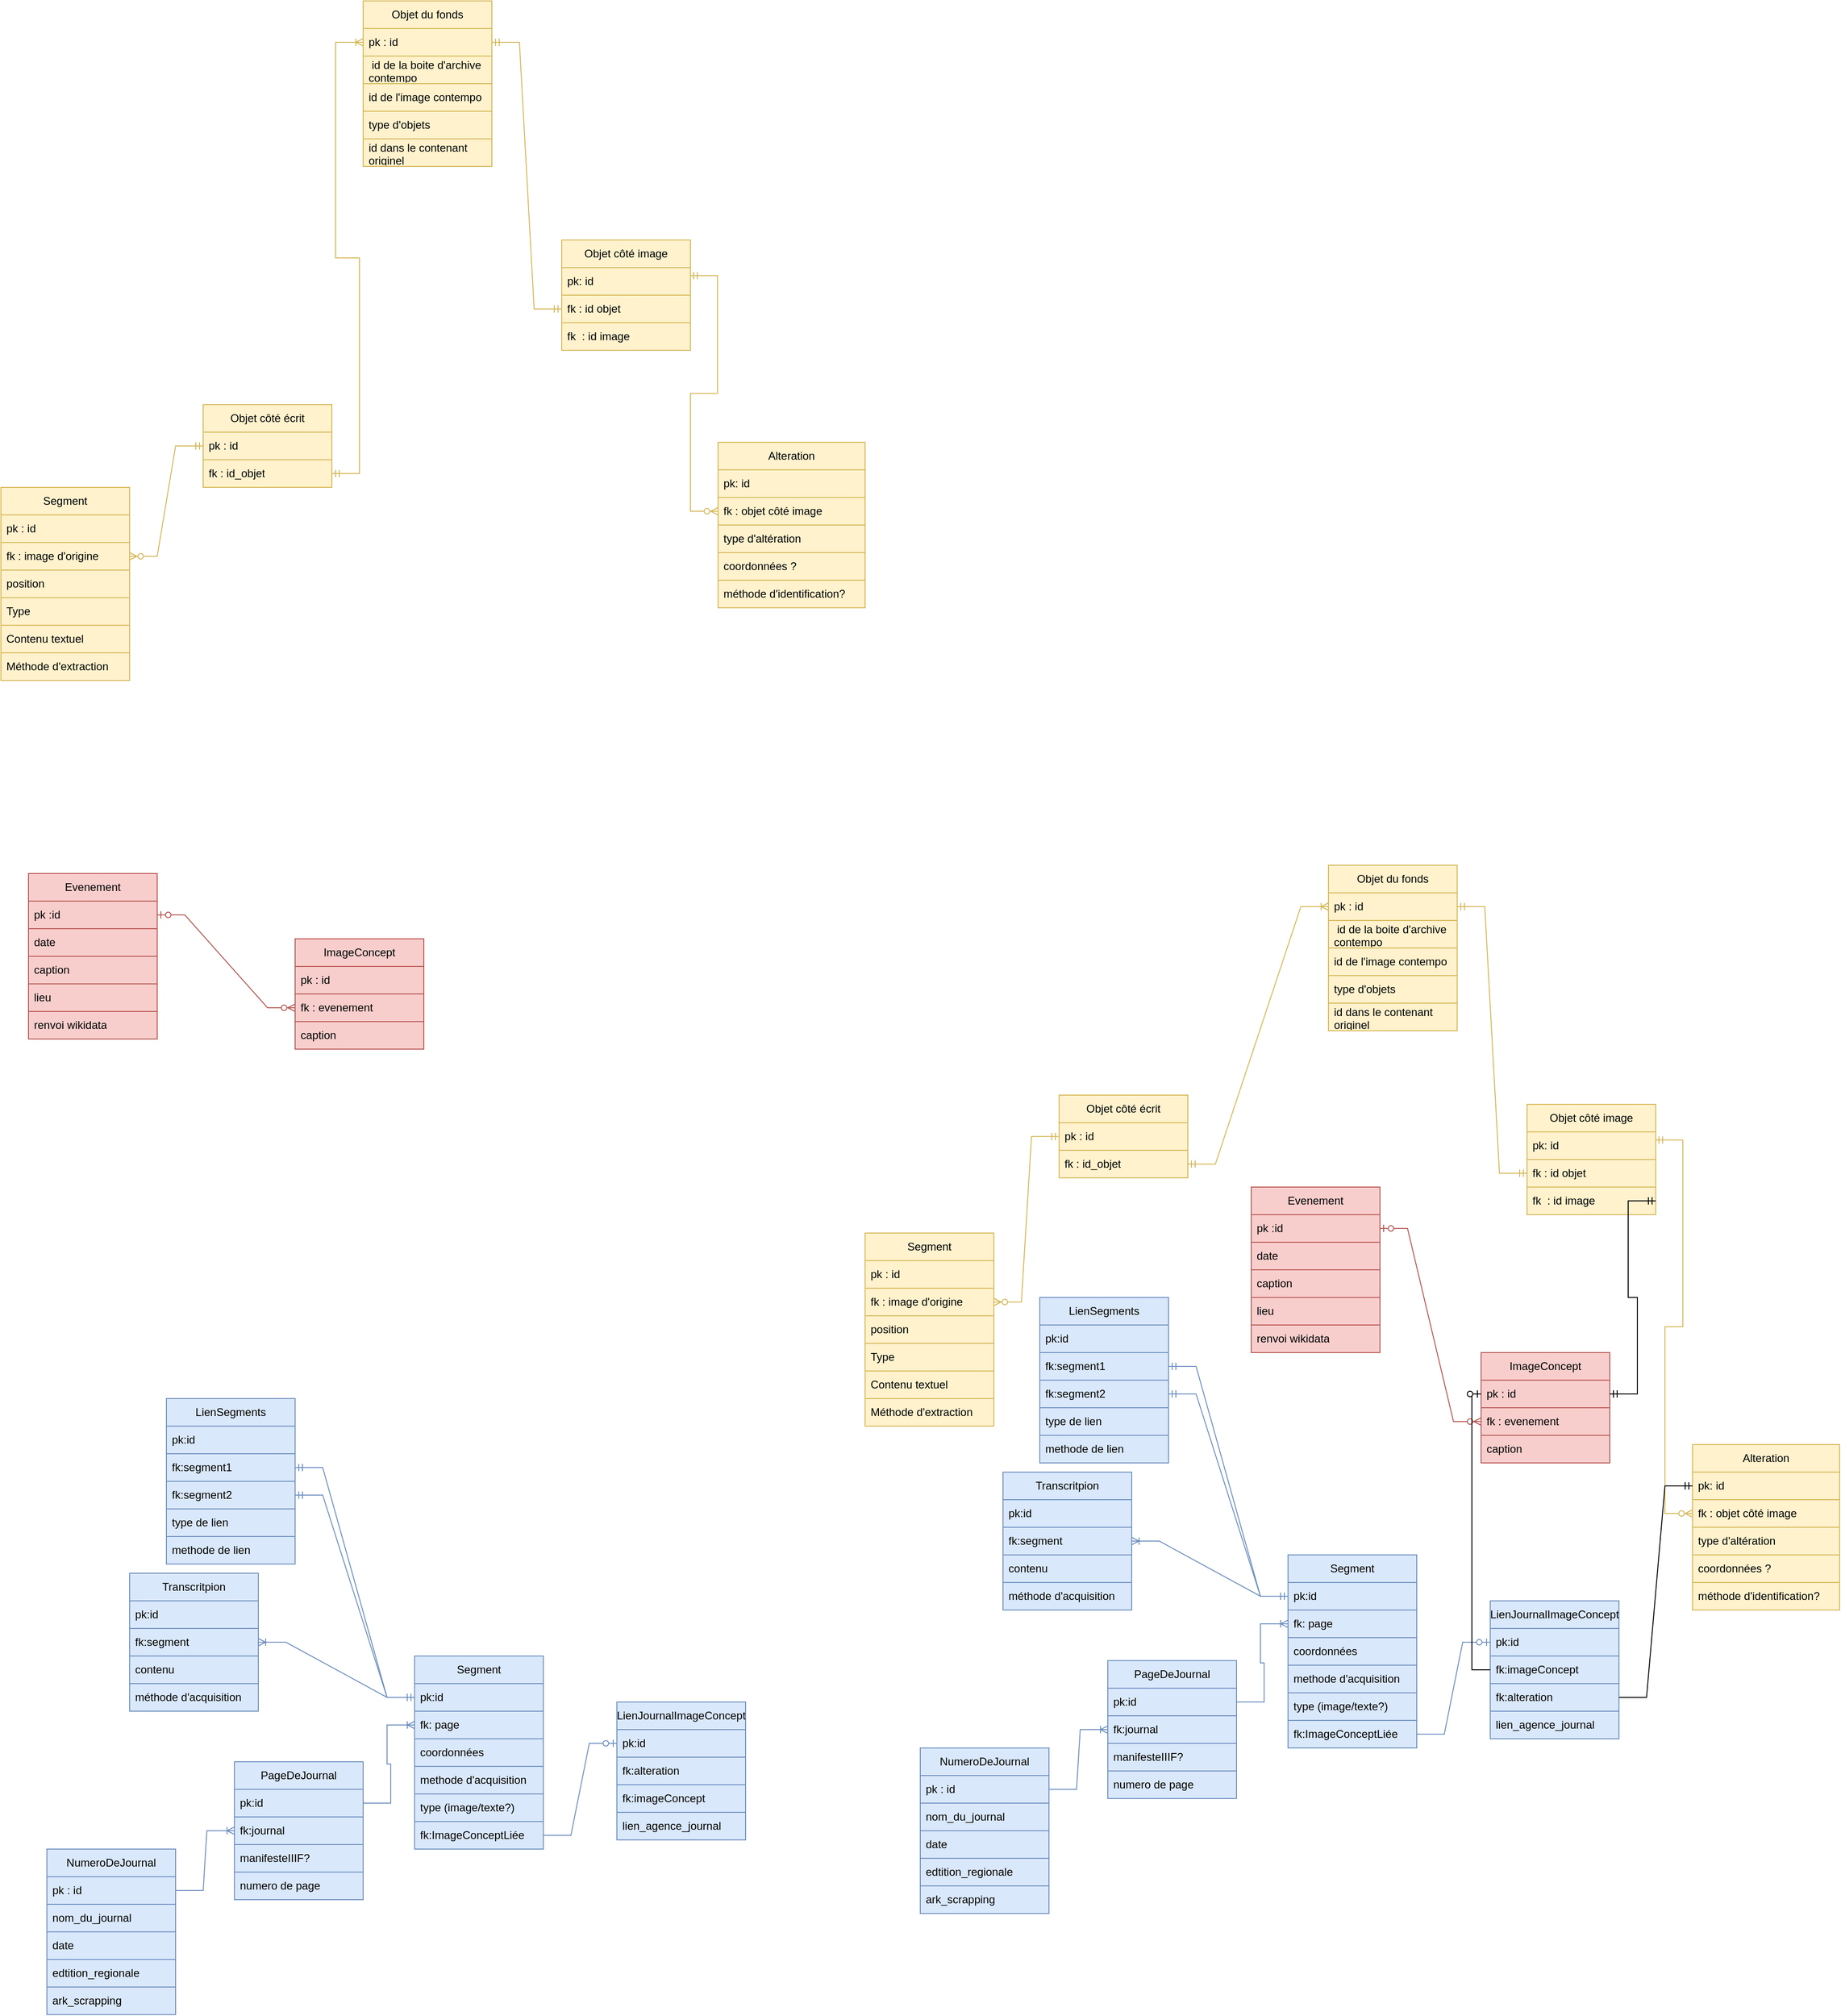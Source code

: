 <mxfile version="27.0.9">
  <diagram name="Page-1" id="wC5PPyRbTCmrIgSmKwPO">
    <mxGraphModel dx="2825" dy="1738" grid="1" gridSize="10" guides="1" tooltips="1" connect="1" arrows="1" fold="1" page="1" pageScale="1" pageWidth="827" pageHeight="1169" math="0" shadow="0">
      <root>
        <mxCell id="0" />
        <mxCell id="1" parent="0" />
        <mxCell id="rUrLg9EkvLxL0gbUKtey-7" value="Objet du fonds" style="swimlane;fontStyle=0;childLayout=stackLayout;horizontal=1;startSize=30;horizontalStack=0;resizeParent=1;resizeParentMax=0;resizeLast=0;collapsible=1;marginBottom=0;whiteSpace=wrap;html=1;fillColor=#fff2cc;strokeColor=#d6b656;rounded=0;fillStyle=solid;" parent="1" vertex="1">
          <mxGeometry x="414" y="40" width="140" height="180" as="geometry" />
        </mxCell>
        <mxCell id="rUrLg9EkvLxL0gbUKtey-8" value="pk : id" style="text;strokeColor=#d6b656;fillColor=#fff2cc;align=left;verticalAlign=middle;spacingLeft=4;spacingRight=4;overflow=hidden;points=[[0,0.5],[1,0.5]];portConstraint=eastwest;rotatable=0;whiteSpace=wrap;html=1;" parent="rUrLg9EkvLxL0gbUKtey-7" vertex="1">
          <mxGeometry y="30" width="140" height="30" as="geometry" />
        </mxCell>
        <mxCell id="rUrLg9EkvLxL0gbUKtey-9" value="&amp;nbsp;id de la boite d&#39;archive contempo" style="text;strokeColor=#d6b656;fillColor=#fff2cc;align=left;verticalAlign=middle;spacingLeft=4;spacingRight=4;overflow=hidden;points=[[0,0.5],[1,0.5]];portConstraint=eastwest;rotatable=0;whiteSpace=wrap;html=1;" parent="rUrLg9EkvLxL0gbUKtey-7" vertex="1">
          <mxGeometry y="60" width="140" height="30" as="geometry" />
        </mxCell>
        <mxCell id="phjUd25XeNE2_JxWNCov-1" value="id de l&#39;image contempo" style="text;strokeColor=#d6b656;fillColor=#fff2cc;align=left;verticalAlign=middle;spacingLeft=4;spacingRight=4;overflow=hidden;points=[[0,0.5],[1,0.5]];portConstraint=eastwest;rotatable=0;whiteSpace=wrap;html=1;" parent="rUrLg9EkvLxL0gbUKtey-7" vertex="1">
          <mxGeometry y="90" width="140" height="30" as="geometry" />
        </mxCell>
        <mxCell id="rUrLg9EkvLxL0gbUKtey-10" value="type d&#39;objets" style="text;strokeColor=#d6b656;fillColor=#fff2cc;align=left;verticalAlign=middle;spacingLeft=4;spacingRight=4;overflow=hidden;points=[[0,0.5],[1,0.5]];portConstraint=eastwest;rotatable=0;whiteSpace=wrap;html=1;" parent="rUrLg9EkvLxL0gbUKtey-7" vertex="1">
          <mxGeometry y="120" width="140" height="30" as="geometry" />
        </mxCell>
        <mxCell id="rUrLg9EkvLxL0gbUKtey-11" value="id dans le contenant originel" style="text;strokeColor=#d6b656;fillColor=#fff2cc;align=left;verticalAlign=middle;spacingLeft=4;spacingRight=4;overflow=hidden;points=[[0,0.5],[1,0.5]];portConstraint=eastwest;rotatable=0;whiteSpace=wrap;html=1;" parent="rUrLg9EkvLxL0gbUKtey-7" vertex="1">
          <mxGeometry y="150" width="140" height="30" as="geometry" />
        </mxCell>
        <mxCell id="rUrLg9EkvLxL0gbUKtey-19" value="Objet côté image" style="swimlane;fontStyle=0;childLayout=stackLayout;horizontal=1;startSize=30;horizontalStack=0;resizeParent=1;resizeParentMax=0;resizeLast=0;collapsible=1;marginBottom=0;whiteSpace=wrap;html=1;fillColor=#fff2cc;strokeColor=#d6b656;rounded=0;fillStyle=solid;" parent="1" vertex="1">
          <mxGeometry x="630" y="300" width="140" height="120" as="geometry" />
        </mxCell>
        <mxCell id="rUrLg9EkvLxL0gbUKtey-20" value="pk: id" style="text;strokeColor=#d6b656;fillColor=#fff2cc;align=left;verticalAlign=middle;spacingLeft=4;spacingRight=4;overflow=hidden;points=[[0,0.5],[1,0.5]];portConstraint=eastwest;rotatable=0;whiteSpace=wrap;html=1;" parent="rUrLg9EkvLxL0gbUKtey-19" vertex="1">
          <mxGeometry y="30" width="140" height="30" as="geometry" />
        </mxCell>
        <mxCell id="rUrLg9EkvLxL0gbUKtey-21" value="fk : id objet" style="text;strokeColor=#d6b656;fillColor=#fff2cc;align=left;verticalAlign=middle;spacingLeft=4;spacingRight=4;overflow=hidden;points=[[0,0.5],[1,0.5]];portConstraint=eastwest;rotatable=0;whiteSpace=wrap;html=1;" parent="rUrLg9EkvLxL0gbUKtey-19" vertex="1">
          <mxGeometry y="60" width="140" height="30" as="geometry" />
        </mxCell>
        <mxCell id="rUrLg9EkvLxL0gbUKtey-22" value="fk&amp;nbsp; : id image" style="text;strokeColor=#d6b656;fillColor=#fff2cc;align=left;verticalAlign=middle;spacingLeft=4;spacingRight=4;overflow=hidden;points=[[0,0.5],[1,0.5]];portConstraint=eastwest;rotatable=0;whiteSpace=wrap;html=1;" parent="rUrLg9EkvLxL0gbUKtey-19" vertex="1">
          <mxGeometry y="90" width="140" height="30" as="geometry" />
        </mxCell>
        <mxCell id="rUrLg9EkvLxL0gbUKtey-23" value="Objet côté écrit" style="swimlane;fontStyle=0;childLayout=stackLayout;horizontal=1;startSize=30;horizontalStack=0;resizeParent=1;resizeParentMax=0;resizeLast=0;collapsible=1;marginBottom=0;whiteSpace=wrap;html=1;fillColor=#fff2cc;strokeColor=#d6b656;rounded=0;fillStyle=solid;" parent="1" vertex="1">
          <mxGeometry x="240" y="479" width="140" height="90" as="geometry" />
        </mxCell>
        <mxCell id="rUrLg9EkvLxL0gbUKtey-24" value="pk : id" style="text;strokeColor=#d6b656;fillColor=#fff2cc;align=left;verticalAlign=middle;spacingLeft=4;spacingRight=4;overflow=hidden;points=[[0,0.5],[1,0.5]];portConstraint=eastwest;rotatable=0;whiteSpace=wrap;html=1;" parent="rUrLg9EkvLxL0gbUKtey-23" vertex="1">
          <mxGeometry y="30" width="140" height="30" as="geometry" />
        </mxCell>
        <mxCell id="rUrLg9EkvLxL0gbUKtey-25" value="fk : id_objet" style="text;strokeColor=#d6b656;fillColor=#fff2cc;align=left;verticalAlign=middle;spacingLeft=4;spacingRight=4;overflow=hidden;points=[[0,0.5],[1,0.5]];portConstraint=eastwest;rotatable=0;whiteSpace=wrap;html=1;" parent="rUrLg9EkvLxL0gbUKtey-23" vertex="1">
          <mxGeometry y="60" width="140" height="30" as="geometry" />
        </mxCell>
        <mxCell id="rUrLg9EkvLxL0gbUKtey-27" value="" style="edgeStyle=entityRelationEdgeStyle;fontSize=12;html=1;endArrow=ERoneToMany;startArrow=ERmandOne;rounded=0;exitX=1;exitY=0.5;exitDx=0;exitDy=0;entryX=0;entryY=0.5;entryDx=0;entryDy=0;fillColor=#fff2cc;strokeColor=#d6b656;" parent="1" source="rUrLg9EkvLxL0gbUKtey-25" target="rUrLg9EkvLxL0gbUKtey-8" edge="1">
          <mxGeometry width="100" height="100" relative="1" as="geometry">
            <mxPoint x="360" y="630" as="sourcePoint" />
            <mxPoint x="460" y="530" as="targetPoint" />
          </mxGeometry>
        </mxCell>
        <mxCell id="rUrLg9EkvLxL0gbUKtey-28" value="" style="edgeStyle=entityRelationEdgeStyle;fontSize=12;html=1;endArrow=ERmandOne;startArrow=ERmandOne;rounded=0;exitX=1;exitY=0.5;exitDx=0;exitDy=0;entryX=0;entryY=0.5;entryDx=0;entryDy=0;fillColor=#fff2cc;strokeColor=#d6b656;" parent="1" source="rUrLg9EkvLxL0gbUKtey-8" target="rUrLg9EkvLxL0gbUKtey-21" edge="1">
          <mxGeometry width="100" height="100" relative="1" as="geometry">
            <mxPoint x="480" y="490" as="sourcePoint" />
            <mxPoint x="530" y="500" as="targetPoint" />
          </mxGeometry>
        </mxCell>
        <mxCell id="efMnxu2dY0ZYlkVujfrF-1" value="Segment" style="swimlane;fontStyle=0;childLayout=stackLayout;horizontal=1;startSize=30;horizontalStack=0;resizeParent=1;resizeParentMax=0;resizeLast=0;collapsible=1;marginBottom=0;whiteSpace=wrap;html=1;fillColor=#fff2cc;strokeColor=#d6b656;rounded=0;fillStyle=solid;" parent="1" vertex="1">
          <mxGeometry x="20" y="569" width="140" height="210" as="geometry" />
        </mxCell>
        <mxCell id="efMnxu2dY0ZYlkVujfrF-2" value="pk : id" style="text;strokeColor=#d6b656;fillColor=#fff2cc;align=left;verticalAlign=middle;spacingLeft=4;spacingRight=4;overflow=hidden;points=[[0,0.5],[1,0.5]];portConstraint=eastwest;rotatable=0;whiteSpace=wrap;html=1;" parent="efMnxu2dY0ZYlkVujfrF-1" vertex="1">
          <mxGeometry y="30" width="140" height="30" as="geometry" />
        </mxCell>
        <mxCell id="efMnxu2dY0ZYlkVujfrF-8" value="fk : image d&#39;origine" style="text;strokeColor=#d6b656;fillColor=#fff2cc;align=left;verticalAlign=middle;spacingLeft=4;spacingRight=4;overflow=hidden;points=[[0,0.5],[1,0.5]];portConstraint=eastwest;rotatable=0;whiteSpace=wrap;html=1;" parent="efMnxu2dY0ZYlkVujfrF-1" vertex="1">
          <mxGeometry y="60" width="140" height="30" as="geometry" />
        </mxCell>
        <mxCell id="efMnxu2dY0ZYlkVujfrF-7" value="position" style="text;strokeColor=#d6b656;fillColor=#fff2cc;align=left;verticalAlign=middle;spacingLeft=4;spacingRight=4;overflow=hidden;points=[[0,0.5],[1,0.5]];portConstraint=eastwest;rotatable=0;whiteSpace=wrap;html=1;" parent="efMnxu2dY0ZYlkVujfrF-1" vertex="1">
          <mxGeometry y="90" width="140" height="30" as="geometry" />
        </mxCell>
        <mxCell id="efMnxu2dY0ZYlkVujfrF-3" value="Type" style="text;strokeColor=#d6b656;fillColor=#fff2cc;align=left;verticalAlign=middle;spacingLeft=4;spacingRight=4;overflow=hidden;points=[[0,0.5],[1,0.5]];portConstraint=eastwest;rotatable=0;whiteSpace=wrap;html=1;" parent="efMnxu2dY0ZYlkVujfrF-1" vertex="1">
          <mxGeometry y="120" width="140" height="30" as="geometry" />
        </mxCell>
        <mxCell id="efMnxu2dY0ZYlkVujfrF-5" value="Contenu textuel" style="text;strokeColor=#d6b656;fillColor=#fff2cc;align=left;verticalAlign=middle;spacingLeft=4;spacingRight=4;overflow=hidden;points=[[0,0.5],[1,0.5]];portConstraint=eastwest;rotatable=0;whiteSpace=wrap;html=1;" parent="efMnxu2dY0ZYlkVujfrF-1" vertex="1">
          <mxGeometry y="150" width="140" height="30" as="geometry" />
        </mxCell>
        <mxCell id="efMnxu2dY0ZYlkVujfrF-6" value="Méthode d&#39;extraction" style="text;strokeColor=#d6b656;fillColor=#fff2cc;align=left;verticalAlign=middle;spacingLeft=4;spacingRight=4;overflow=hidden;points=[[0,0.5],[1,0.5]];portConstraint=eastwest;rotatable=0;whiteSpace=wrap;html=1;" parent="efMnxu2dY0ZYlkVujfrF-1" vertex="1">
          <mxGeometry y="180" width="140" height="30" as="geometry" />
        </mxCell>
        <mxCell id="efMnxu2dY0ZYlkVujfrF-10" value="" style="edgeStyle=entityRelationEdgeStyle;fontSize=12;html=1;endArrow=ERzeroToMany;startArrow=ERmandOne;rounded=0;exitX=0;exitY=0.5;exitDx=0;exitDy=0;entryX=1;entryY=0.5;entryDx=0;entryDy=0;fillColor=#fff2cc;strokeColor=#d6b656;" parent="1" source="rUrLg9EkvLxL0gbUKtey-24" target="efMnxu2dY0ZYlkVujfrF-8" edge="1">
          <mxGeometry width="100" height="100" relative="1" as="geometry">
            <mxPoint x="360" y="540" as="sourcePoint" />
            <mxPoint x="460" y="440" as="targetPoint" />
          </mxGeometry>
        </mxCell>
        <mxCell id="efMnxu2dY0ZYlkVujfrF-11" value="Alteration" style="swimlane;fontStyle=0;childLayout=stackLayout;horizontal=1;startSize=30;horizontalStack=0;resizeParent=1;resizeParentMax=0;resizeLast=0;collapsible=1;marginBottom=0;whiteSpace=wrap;html=1;fillColor=#fff2cc;strokeColor=#d6b656;rounded=0;fillStyle=solid;" parent="1" vertex="1">
          <mxGeometry x="800" y="520" width="160" height="180" as="geometry" />
        </mxCell>
        <mxCell id="efMnxu2dY0ZYlkVujfrF-12" value="pk: id" style="text;strokeColor=#d6b656;fillColor=#fff2cc;align=left;verticalAlign=middle;spacingLeft=4;spacingRight=4;overflow=hidden;points=[[0,0.5],[1,0.5]];portConstraint=eastwest;rotatable=0;whiteSpace=wrap;html=1;" parent="efMnxu2dY0ZYlkVujfrF-11" vertex="1">
          <mxGeometry y="30" width="160" height="30" as="geometry" />
        </mxCell>
        <mxCell id="efMnxu2dY0ZYlkVujfrF-13" value="fk : objet côté image" style="text;strokeColor=#d6b656;fillColor=#fff2cc;align=left;verticalAlign=middle;spacingLeft=4;spacingRight=4;overflow=hidden;points=[[0,0.5],[1,0.5]];portConstraint=eastwest;rotatable=0;whiteSpace=wrap;html=1;" parent="efMnxu2dY0ZYlkVujfrF-11" vertex="1">
          <mxGeometry y="60" width="160" height="30" as="geometry" />
        </mxCell>
        <mxCell id="efMnxu2dY0ZYlkVujfrF-14" value="type d&#39;altération" style="text;strokeColor=#d6b656;fillColor=#fff2cc;align=left;verticalAlign=middle;spacingLeft=4;spacingRight=4;overflow=hidden;points=[[0,0.5],[1,0.5]];portConstraint=eastwest;rotatable=0;whiteSpace=wrap;html=1;" parent="efMnxu2dY0ZYlkVujfrF-11" vertex="1">
          <mxGeometry y="90" width="160" height="30" as="geometry" />
        </mxCell>
        <mxCell id="efMnxu2dY0ZYlkVujfrF-15" value="coordonnées ?" style="text;strokeColor=#d6b656;fillColor=#fff2cc;align=left;verticalAlign=middle;spacingLeft=4;spacingRight=4;overflow=hidden;points=[[0,0.5],[1,0.5]];portConstraint=eastwest;rotatable=0;whiteSpace=wrap;html=1;" parent="efMnxu2dY0ZYlkVujfrF-11" vertex="1">
          <mxGeometry y="120" width="160" height="30" as="geometry" />
        </mxCell>
        <mxCell id="efMnxu2dY0ZYlkVujfrF-16" value="méthode d&#39;identification?" style="text;strokeColor=#d6b656;fillColor=#fff2cc;align=left;verticalAlign=middle;spacingLeft=4;spacingRight=4;overflow=hidden;points=[[0,0.5],[1,0.5]];portConstraint=eastwest;rotatable=0;whiteSpace=wrap;html=1;" parent="efMnxu2dY0ZYlkVujfrF-11" vertex="1">
          <mxGeometry y="150" width="160" height="30" as="geometry" />
        </mxCell>
        <mxCell id="efMnxu2dY0ZYlkVujfrF-17" value="" style="edgeStyle=entityRelationEdgeStyle;fontSize=12;html=1;endArrow=ERzeroToMany;startArrow=ERmandOne;rounded=0;exitX=0.996;exitY=0.293;exitDx=0;exitDy=0;entryX=0;entryY=0.5;entryDx=0;entryDy=0;exitPerimeter=0;fillColor=#fff2cc;strokeColor=#d6b656;" parent="1" source="rUrLg9EkvLxL0gbUKtey-20" target="efMnxu2dY0ZYlkVujfrF-13" edge="1">
          <mxGeometry width="100" height="100" relative="1" as="geometry">
            <mxPoint x="360" y="540" as="sourcePoint" />
            <mxPoint x="460" y="440" as="targetPoint" />
          </mxGeometry>
        </mxCell>
        <mxCell id="eo0Epwj3lpGLprbIEkM0-1" value="Objet du fonds" style="swimlane;fontStyle=0;childLayout=stackLayout;horizontal=1;startSize=30;horizontalStack=0;resizeParent=1;resizeParentMax=0;resizeLast=0;collapsible=1;marginBottom=0;whiteSpace=wrap;html=1;fillColor=#fff2cc;strokeColor=#d6b656;" parent="1" vertex="1">
          <mxGeometry x="1464" y="980" width="140" height="180" as="geometry" />
        </mxCell>
        <mxCell id="eo0Epwj3lpGLprbIEkM0-2" value="pk : id" style="text;strokeColor=#d6b656;fillColor=#fff2cc;align=left;verticalAlign=middle;spacingLeft=4;spacingRight=4;overflow=hidden;points=[[0,0.5],[1,0.5]];portConstraint=eastwest;rotatable=0;whiteSpace=wrap;html=1;" parent="eo0Epwj3lpGLprbIEkM0-1" vertex="1">
          <mxGeometry y="30" width="140" height="30" as="geometry" />
        </mxCell>
        <mxCell id="eo0Epwj3lpGLprbIEkM0-3" value="&amp;nbsp;id de la boite d&#39;archive contempo" style="text;strokeColor=#d6b656;fillColor=#fff2cc;align=left;verticalAlign=middle;spacingLeft=4;spacingRight=4;overflow=hidden;points=[[0,0.5],[1,0.5]];portConstraint=eastwest;rotatable=0;whiteSpace=wrap;html=1;" parent="eo0Epwj3lpGLprbIEkM0-1" vertex="1">
          <mxGeometry y="60" width="140" height="30" as="geometry" />
        </mxCell>
        <mxCell id="eo0Epwj3lpGLprbIEkM0-4" value="id de l&#39;image contempo" style="text;strokeColor=#d6b656;fillColor=#fff2cc;align=left;verticalAlign=middle;spacingLeft=4;spacingRight=4;overflow=hidden;points=[[0,0.5],[1,0.5]];portConstraint=eastwest;rotatable=0;whiteSpace=wrap;html=1;" parent="eo0Epwj3lpGLprbIEkM0-1" vertex="1">
          <mxGeometry y="90" width="140" height="30" as="geometry" />
        </mxCell>
        <mxCell id="eo0Epwj3lpGLprbIEkM0-5" value="type d&#39;objets" style="text;strokeColor=#d6b656;fillColor=#fff2cc;align=left;verticalAlign=middle;spacingLeft=4;spacingRight=4;overflow=hidden;points=[[0,0.5],[1,0.5]];portConstraint=eastwest;rotatable=0;whiteSpace=wrap;html=1;" parent="eo0Epwj3lpGLprbIEkM0-1" vertex="1">
          <mxGeometry y="120" width="140" height="30" as="geometry" />
        </mxCell>
        <mxCell id="eo0Epwj3lpGLprbIEkM0-6" value="id dans le contenant originel" style="text;strokeColor=#d6b656;fillColor=#fff2cc;align=left;verticalAlign=middle;spacingLeft=4;spacingRight=4;overflow=hidden;points=[[0,0.5],[1,0.5]];portConstraint=eastwest;rotatable=0;whiteSpace=wrap;html=1;" parent="eo0Epwj3lpGLprbIEkM0-1" vertex="1">
          <mxGeometry y="150" width="140" height="30" as="geometry" />
        </mxCell>
        <mxCell id="eo0Epwj3lpGLprbIEkM0-7" value="Objet côté image" style="swimlane;fontStyle=0;childLayout=stackLayout;horizontal=1;startSize=30;horizontalStack=0;resizeParent=1;resizeParentMax=0;resizeLast=0;collapsible=1;marginBottom=0;whiteSpace=wrap;html=1;fillColor=#fff2cc;strokeColor=#d6b656;" parent="1" vertex="1">
          <mxGeometry x="1680" y="1240" width="140" height="120" as="geometry" />
        </mxCell>
        <mxCell id="eo0Epwj3lpGLprbIEkM0-8" value="pk: id" style="text;strokeColor=#d6b656;fillColor=#fff2cc;align=left;verticalAlign=middle;spacingLeft=4;spacingRight=4;overflow=hidden;points=[[0,0.5],[1,0.5]];portConstraint=eastwest;rotatable=0;whiteSpace=wrap;html=1;" parent="eo0Epwj3lpGLprbIEkM0-7" vertex="1">
          <mxGeometry y="30" width="140" height="30" as="geometry" />
        </mxCell>
        <mxCell id="eo0Epwj3lpGLprbIEkM0-9" value="fk : id objet" style="text;strokeColor=#d6b656;fillColor=#fff2cc;align=left;verticalAlign=middle;spacingLeft=4;spacingRight=4;overflow=hidden;points=[[0,0.5],[1,0.5]];portConstraint=eastwest;rotatable=0;whiteSpace=wrap;html=1;" parent="eo0Epwj3lpGLprbIEkM0-7" vertex="1">
          <mxGeometry y="60" width="140" height="30" as="geometry" />
        </mxCell>
        <mxCell id="eo0Epwj3lpGLprbIEkM0-10" value="fk&amp;nbsp; : id image" style="text;strokeColor=#d6b656;fillColor=#fff2cc;align=left;verticalAlign=middle;spacingLeft=4;spacingRight=4;overflow=hidden;points=[[0,0.5],[1,0.5]];portConstraint=eastwest;rotatable=0;whiteSpace=wrap;html=1;" parent="eo0Epwj3lpGLprbIEkM0-7" vertex="1">
          <mxGeometry y="90" width="140" height="30" as="geometry" />
        </mxCell>
        <mxCell id="eo0Epwj3lpGLprbIEkM0-11" value="Objet côté écrit" style="swimlane;fontStyle=0;childLayout=stackLayout;horizontal=1;startSize=30;horizontalStack=0;resizeParent=1;resizeParentMax=0;resizeLast=0;collapsible=1;marginBottom=0;whiteSpace=wrap;html=1;fillColor=#fff2cc;strokeColor=#d6b656;" parent="1" vertex="1">
          <mxGeometry x="1171" y="1230" width="140" height="90" as="geometry" />
        </mxCell>
        <mxCell id="eo0Epwj3lpGLprbIEkM0-12" value="pk : id" style="text;strokeColor=#d6b656;fillColor=#fff2cc;align=left;verticalAlign=middle;spacingLeft=4;spacingRight=4;overflow=hidden;points=[[0,0.5],[1,0.5]];portConstraint=eastwest;rotatable=0;whiteSpace=wrap;html=1;" parent="eo0Epwj3lpGLprbIEkM0-11" vertex="1">
          <mxGeometry y="30" width="140" height="30" as="geometry" />
        </mxCell>
        <mxCell id="eo0Epwj3lpGLprbIEkM0-13" value="fk : id_objet" style="text;strokeColor=#d6b656;fillColor=#fff2cc;align=left;verticalAlign=middle;spacingLeft=4;spacingRight=4;overflow=hidden;points=[[0,0.5],[1,0.5]];portConstraint=eastwest;rotatable=0;whiteSpace=wrap;html=1;" parent="eo0Epwj3lpGLprbIEkM0-11" vertex="1">
          <mxGeometry y="60" width="140" height="30" as="geometry" />
        </mxCell>
        <mxCell id="eo0Epwj3lpGLprbIEkM0-14" value="" style="edgeStyle=entityRelationEdgeStyle;fontSize=12;html=1;endArrow=ERoneToMany;startArrow=ERmandOne;rounded=0;exitX=1;exitY=0.5;exitDx=0;exitDy=0;entryX=0;entryY=0.5;entryDx=0;entryDy=0;fillColor=#fff2cc;strokeColor=#d6b656;" parent="1" source="eo0Epwj3lpGLprbIEkM0-13" target="eo0Epwj3lpGLprbIEkM0-2" edge="1">
          <mxGeometry width="100" height="100" relative="1" as="geometry">
            <mxPoint x="1410" y="1570" as="sourcePoint" />
            <mxPoint x="1510" y="1470" as="targetPoint" />
          </mxGeometry>
        </mxCell>
        <mxCell id="eo0Epwj3lpGLprbIEkM0-15" value="" style="edgeStyle=entityRelationEdgeStyle;fontSize=12;html=1;endArrow=ERmandOne;startArrow=ERmandOne;rounded=0;exitX=1;exitY=0.5;exitDx=0;exitDy=0;entryX=0;entryY=0.5;entryDx=0;entryDy=0;fillColor=#fff2cc;strokeColor=#d6b656;" parent="1" source="eo0Epwj3lpGLprbIEkM0-2" target="eo0Epwj3lpGLprbIEkM0-9" edge="1">
          <mxGeometry width="100" height="100" relative="1" as="geometry">
            <mxPoint x="1530" y="1430" as="sourcePoint" />
            <mxPoint x="1580" y="1440" as="targetPoint" />
          </mxGeometry>
        </mxCell>
        <mxCell id="eo0Epwj3lpGLprbIEkM0-16" value="Segment" style="swimlane;fontStyle=0;childLayout=stackLayout;horizontal=1;startSize=30;horizontalStack=0;resizeParent=1;resizeParentMax=0;resizeLast=0;collapsible=1;marginBottom=0;whiteSpace=wrap;html=1;fillColor=#fff2cc;strokeColor=#d6b656;" parent="1" vertex="1">
          <mxGeometry x="960" y="1380" width="140" height="210" as="geometry" />
        </mxCell>
        <mxCell id="eo0Epwj3lpGLprbIEkM0-17" value="pk : id" style="text;strokeColor=#d6b656;fillColor=#fff2cc;align=left;verticalAlign=middle;spacingLeft=4;spacingRight=4;overflow=hidden;points=[[0,0.5],[1,0.5]];portConstraint=eastwest;rotatable=0;whiteSpace=wrap;html=1;" parent="eo0Epwj3lpGLprbIEkM0-16" vertex="1">
          <mxGeometry y="30" width="140" height="30" as="geometry" />
        </mxCell>
        <mxCell id="eo0Epwj3lpGLprbIEkM0-18" value="fk : image d&#39;origine" style="text;strokeColor=#d6b656;fillColor=#fff2cc;align=left;verticalAlign=middle;spacingLeft=4;spacingRight=4;overflow=hidden;points=[[0,0.5],[1,0.5]];portConstraint=eastwest;rotatable=0;whiteSpace=wrap;html=1;" parent="eo0Epwj3lpGLprbIEkM0-16" vertex="1">
          <mxGeometry y="60" width="140" height="30" as="geometry" />
        </mxCell>
        <mxCell id="eo0Epwj3lpGLprbIEkM0-19" value="position" style="text;strokeColor=#d6b656;fillColor=#fff2cc;align=left;verticalAlign=middle;spacingLeft=4;spacingRight=4;overflow=hidden;points=[[0,0.5],[1,0.5]];portConstraint=eastwest;rotatable=0;whiteSpace=wrap;html=1;" parent="eo0Epwj3lpGLprbIEkM0-16" vertex="1">
          <mxGeometry y="90" width="140" height="30" as="geometry" />
        </mxCell>
        <mxCell id="eo0Epwj3lpGLprbIEkM0-20" value="Type" style="text;strokeColor=#d6b656;fillColor=#fff2cc;align=left;verticalAlign=middle;spacingLeft=4;spacingRight=4;overflow=hidden;points=[[0,0.5],[1,0.5]];portConstraint=eastwest;rotatable=0;whiteSpace=wrap;html=1;" parent="eo0Epwj3lpGLprbIEkM0-16" vertex="1">
          <mxGeometry y="120" width="140" height="30" as="geometry" />
        </mxCell>
        <mxCell id="eo0Epwj3lpGLprbIEkM0-21" value="Contenu textuel" style="text;strokeColor=#d6b656;fillColor=#fff2cc;align=left;verticalAlign=middle;spacingLeft=4;spacingRight=4;overflow=hidden;points=[[0,0.5],[1,0.5]];portConstraint=eastwest;rotatable=0;whiteSpace=wrap;html=1;" parent="eo0Epwj3lpGLprbIEkM0-16" vertex="1">
          <mxGeometry y="150" width="140" height="30" as="geometry" />
        </mxCell>
        <mxCell id="eo0Epwj3lpGLprbIEkM0-22" value="Méthode d&#39;extraction" style="text;strokeColor=#d6b656;fillColor=#fff2cc;align=left;verticalAlign=middle;spacingLeft=4;spacingRight=4;overflow=hidden;points=[[0,0.5],[1,0.5]];portConstraint=eastwest;rotatable=0;whiteSpace=wrap;html=1;" parent="eo0Epwj3lpGLprbIEkM0-16" vertex="1">
          <mxGeometry y="180" width="140" height="30" as="geometry" />
        </mxCell>
        <mxCell id="eo0Epwj3lpGLprbIEkM0-23" value="" style="edgeStyle=entityRelationEdgeStyle;fontSize=12;html=1;endArrow=ERzeroToMany;startArrow=ERmandOne;rounded=0;exitX=0;exitY=0.5;exitDx=0;exitDy=0;entryX=1;entryY=0.5;entryDx=0;entryDy=0;fillColor=#fff2cc;strokeColor=#d6b656;" parent="1" source="eo0Epwj3lpGLprbIEkM0-12" target="eo0Epwj3lpGLprbIEkM0-18" edge="1">
          <mxGeometry width="100" height="100" relative="1" as="geometry">
            <mxPoint x="1410" y="1480" as="sourcePoint" />
            <mxPoint x="1510" y="1380" as="targetPoint" />
          </mxGeometry>
        </mxCell>
        <mxCell id="eo0Epwj3lpGLprbIEkM0-24" value="Alteration" style="swimlane;fontStyle=0;childLayout=stackLayout;horizontal=1;startSize=30;horizontalStack=0;resizeParent=1;resizeParentMax=0;resizeLast=0;collapsible=1;marginBottom=0;whiteSpace=wrap;html=1;fillColor=#fff2cc;strokeColor=#d6b656;" parent="1" vertex="1">
          <mxGeometry x="1860" y="1610" width="160" height="180" as="geometry" />
        </mxCell>
        <mxCell id="eo0Epwj3lpGLprbIEkM0-25" value="pk: id" style="text;strokeColor=#d6b656;fillColor=#fff2cc;align=left;verticalAlign=middle;spacingLeft=4;spacingRight=4;overflow=hidden;points=[[0,0.5],[1,0.5]];portConstraint=eastwest;rotatable=0;whiteSpace=wrap;html=1;" parent="eo0Epwj3lpGLprbIEkM0-24" vertex="1">
          <mxGeometry y="30" width="160" height="30" as="geometry" />
        </mxCell>
        <mxCell id="eo0Epwj3lpGLprbIEkM0-26" value="fk : objet côté image" style="text;strokeColor=#d6b656;fillColor=#fff2cc;align=left;verticalAlign=middle;spacingLeft=4;spacingRight=4;overflow=hidden;points=[[0,0.5],[1,0.5]];portConstraint=eastwest;rotatable=0;whiteSpace=wrap;html=1;" parent="eo0Epwj3lpGLprbIEkM0-24" vertex="1">
          <mxGeometry y="60" width="160" height="30" as="geometry" />
        </mxCell>
        <mxCell id="eo0Epwj3lpGLprbIEkM0-27" value="type d&#39;altération" style="text;strokeColor=#d6b656;fillColor=#fff2cc;align=left;verticalAlign=middle;spacingLeft=4;spacingRight=4;overflow=hidden;points=[[0,0.5],[1,0.5]];portConstraint=eastwest;rotatable=0;whiteSpace=wrap;html=1;" parent="eo0Epwj3lpGLprbIEkM0-24" vertex="1">
          <mxGeometry y="90" width="160" height="30" as="geometry" />
        </mxCell>
        <mxCell id="eo0Epwj3lpGLprbIEkM0-28" value="coordonnées ?" style="text;strokeColor=#d6b656;fillColor=#fff2cc;align=left;verticalAlign=middle;spacingLeft=4;spacingRight=4;overflow=hidden;points=[[0,0.5],[1,0.5]];portConstraint=eastwest;rotatable=0;whiteSpace=wrap;html=1;" parent="eo0Epwj3lpGLprbIEkM0-24" vertex="1">
          <mxGeometry y="120" width="160" height="30" as="geometry" />
        </mxCell>
        <mxCell id="eo0Epwj3lpGLprbIEkM0-29" value="méthode d&#39;identification?" style="text;strokeColor=#d6b656;fillColor=#fff2cc;align=left;verticalAlign=middle;spacingLeft=4;spacingRight=4;overflow=hidden;points=[[0,0.5],[1,0.5]];portConstraint=eastwest;rotatable=0;whiteSpace=wrap;html=1;" parent="eo0Epwj3lpGLprbIEkM0-24" vertex="1">
          <mxGeometry y="150" width="160" height="30" as="geometry" />
        </mxCell>
        <mxCell id="eo0Epwj3lpGLprbIEkM0-30" value="" style="edgeStyle=entityRelationEdgeStyle;fontSize=12;html=1;endArrow=ERzeroToMany;startArrow=ERmandOne;rounded=0;exitX=0.996;exitY=0.293;exitDx=0;exitDy=0;entryX=0;entryY=0.5;entryDx=0;entryDy=0;exitPerimeter=0;fillColor=#fff2cc;strokeColor=#d6b656;" parent="1" source="eo0Epwj3lpGLprbIEkM0-8" target="eo0Epwj3lpGLprbIEkM0-26" edge="1">
          <mxGeometry width="100" height="100" relative="1" as="geometry">
            <mxPoint x="1410" y="1480" as="sourcePoint" />
            <mxPoint x="1510" y="1380" as="targetPoint" />
          </mxGeometry>
        </mxCell>
        <mxCell id="eo0Epwj3lpGLprbIEkM0-31" value="ImageConcept" style="swimlane;fontStyle=0;childLayout=stackLayout;horizontal=1;startSize=30;horizontalStack=0;resizeParent=1;resizeParentMax=0;resizeLast=0;collapsible=1;marginBottom=0;whiteSpace=wrap;html=1;fillColor=#f8cecc;strokeColor=#b85450;" parent="1" vertex="1">
          <mxGeometry x="1630" y="1510" width="140" height="120" as="geometry" />
        </mxCell>
        <mxCell id="eo0Epwj3lpGLprbIEkM0-32" value="pk : id" style="text;strokeColor=#b85450;fillColor=#f8cecc;align=left;verticalAlign=middle;spacingLeft=4;spacingRight=4;overflow=hidden;points=[[0,0.5],[1,0.5]];portConstraint=eastwest;rotatable=0;whiteSpace=wrap;html=1;" parent="eo0Epwj3lpGLprbIEkM0-31" vertex="1">
          <mxGeometry y="30" width="140" height="30" as="geometry" />
        </mxCell>
        <mxCell id="eo0Epwj3lpGLprbIEkM0-33" value="fk : evenement" style="text;strokeColor=#b85450;fillColor=#f8cecc;align=left;verticalAlign=middle;spacingLeft=4;spacingRight=4;overflow=hidden;points=[[0,0.5],[1,0.5]];portConstraint=eastwest;rotatable=0;whiteSpace=wrap;html=1;" parent="eo0Epwj3lpGLprbIEkM0-31" vertex="1">
          <mxGeometry y="60" width="140" height="30" as="geometry" />
        </mxCell>
        <mxCell id="eo0Epwj3lpGLprbIEkM0-34" value="caption" style="text;strokeColor=#b85450;fillColor=#f8cecc;align=left;verticalAlign=middle;spacingLeft=4;spacingRight=4;overflow=hidden;points=[[0,0.5],[1,0.5]];portConstraint=eastwest;rotatable=0;whiteSpace=wrap;html=1;" parent="eo0Epwj3lpGLprbIEkM0-31" vertex="1">
          <mxGeometry y="90" width="140" height="30" as="geometry" />
        </mxCell>
        <mxCell id="eo0Epwj3lpGLprbIEkM0-35" value="Evenement" style="swimlane;fontStyle=0;childLayout=stackLayout;horizontal=1;startSize=30;horizontalStack=0;resizeParent=1;resizeParentMax=0;resizeLast=0;collapsible=1;marginBottom=0;whiteSpace=wrap;html=1;fillColor=#f8cecc;strokeColor=#b85450;" parent="1" vertex="1">
          <mxGeometry x="1380" y="1330" width="140" height="180" as="geometry" />
        </mxCell>
        <mxCell id="eo0Epwj3lpGLprbIEkM0-36" value="pk :id" style="text;strokeColor=#b85450;fillColor=#f8cecc;align=left;verticalAlign=middle;spacingLeft=4;spacingRight=4;overflow=hidden;points=[[0,0.5],[1,0.5]];portConstraint=eastwest;rotatable=0;whiteSpace=wrap;html=1;" parent="eo0Epwj3lpGLprbIEkM0-35" vertex="1">
          <mxGeometry y="30" width="140" height="30" as="geometry" />
        </mxCell>
        <mxCell id="eo0Epwj3lpGLprbIEkM0-37" value="date" style="text;strokeColor=#b85450;fillColor=#f8cecc;align=left;verticalAlign=middle;spacingLeft=4;spacingRight=4;overflow=hidden;points=[[0,0.5],[1,0.5]];portConstraint=eastwest;rotatable=0;whiteSpace=wrap;html=1;" parent="eo0Epwj3lpGLprbIEkM0-35" vertex="1">
          <mxGeometry y="60" width="140" height="30" as="geometry" />
        </mxCell>
        <mxCell id="eo0Epwj3lpGLprbIEkM0-38" value="caption" style="text;strokeColor=#b85450;fillColor=#f8cecc;align=left;verticalAlign=middle;spacingLeft=4;spacingRight=4;overflow=hidden;points=[[0,0.5],[1,0.5]];portConstraint=eastwest;rotatable=0;whiteSpace=wrap;html=1;" parent="eo0Epwj3lpGLprbIEkM0-35" vertex="1">
          <mxGeometry y="90" width="140" height="30" as="geometry" />
        </mxCell>
        <mxCell id="eo0Epwj3lpGLprbIEkM0-39" value="lieu" style="text;strokeColor=#b85450;fillColor=#f8cecc;align=left;verticalAlign=middle;spacingLeft=4;spacingRight=4;overflow=hidden;points=[[0,0.5],[1,0.5]];portConstraint=eastwest;rotatable=0;whiteSpace=wrap;html=1;" parent="eo0Epwj3lpGLprbIEkM0-35" vertex="1">
          <mxGeometry y="120" width="140" height="30" as="geometry" />
        </mxCell>
        <mxCell id="IE5rG-gTseHoaXANAdnK-13" value="renvoi wikidata" style="text;strokeColor=#b85450;fillColor=#f8cecc;align=left;verticalAlign=middle;spacingLeft=4;spacingRight=4;overflow=hidden;points=[[0,0.5],[1,0.5]];portConstraint=eastwest;rotatable=0;whiteSpace=wrap;html=1;" vertex="1" parent="eo0Epwj3lpGLprbIEkM0-35">
          <mxGeometry y="150" width="140" height="30" as="geometry" />
        </mxCell>
        <mxCell id="eo0Epwj3lpGLprbIEkM0-40" value="" style="edgeStyle=entityRelationEdgeStyle;fontSize=12;html=1;endArrow=ERzeroToMany;startArrow=ERzeroToOne;rounded=0;entryX=0;entryY=0.5;entryDx=0;entryDy=0;fillColor=#f8cecc;strokeColor=#b85450;" parent="1" source="eo0Epwj3lpGLprbIEkM0-36" target="eo0Epwj3lpGLprbIEkM0-33" edge="1">
          <mxGeometry width="100" height="100" relative="1" as="geometry">
            <mxPoint x="1720" y="1370" as="sourcePoint" />
            <mxPoint x="1820" y="1270" as="targetPoint" />
          </mxGeometry>
        </mxCell>
        <mxCell id="IE5rG-gTseHoaXANAdnK-1" value="ImageConcept" style="swimlane;fontStyle=0;childLayout=stackLayout;horizontal=1;startSize=30;horizontalStack=0;resizeParent=1;resizeParentMax=0;resizeLast=0;collapsible=1;marginBottom=0;whiteSpace=wrap;html=1;fillColor=#f8cecc;strokeColor=#b85450;" vertex="1" parent="1">
          <mxGeometry x="340" y="1060" width="140" height="120" as="geometry" />
        </mxCell>
        <mxCell id="IE5rG-gTseHoaXANAdnK-2" value="pk : id" style="text;strokeColor=#b85450;fillColor=#f8cecc;align=left;verticalAlign=middle;spacingLeft=4;spacingRight=4;overflow=hidden;points=[[0,0.5],[1,0.5]];portConstraint=eastwest;rotatable=0;whiteSpace=wrap;html=1;" vertex="1" parent="IE5rG-gTseHoaXANAdnK-1">
          <mxGeometry y="30" width="140" height="30" as="geometry" />
        </mxCell>
        <mxCell id="IE5rG-gTseHoaXANAdnK-3" value="fk : evenement" style="text;strokeColor=#b85450;fillColor=#f8cecc;align=left;verticalAlign=middle;spacingLeft=4;spacingRight=4;overflow=hidden;points=[[0,0.5],[1,0.5]];portConstraint=eastwest;rotatable=0;whiteSpace=wrap;html=1;" vertex="1" parent="IE5rG-gTseHoaXANAdnK-1">
          <mxGeometry y="60" width="140" height="30" as="geometry" />
        </mxCell>
        <mxCell id="IE5rG-gTseHoaXANAdnK-4" value="caption" style="text;strokeColor=#b85450;fillColor=#f8cecc;align=left;verticalAlign=middle;spacingLeft=4;spacingRight=4;overflow=hidden;points=[[0,0.5],[1,0.5]];portConstraint=eastwest;rotatable=0;whiteSpace=wrap;html=1;" vertex="1" parent="IE5rG-gTseHoaXANAdnK-1">
          <mxGeometry y="90" width="140" height="30" as="geometry" />
        </mxCell>
        <mxCell id="IE5rG-gTseHoaXANAdnK-5" value="Evenement" style="swimlane;fontStyle=0;childLayout=stackLayout;horizontal=1;startSize=30;horizontalStack=0;resizeParent=1;resizeParentMax=0;resizeLast=0;collapsible=1;marginBottom=0;whiteSpace=wrap;html=1;fillColor=#f8cecc;strokeColor=#b85450;" vertex="1" parent="1">
          <mxGeometry x="50" y="989" width="140" height="180" as="geometry" />
        </mxCell>
        <mxCell id="IE5rG-gTseHoaXANAdnK-6" value="pk :id" style="text;strokeColor=#b85450;fillColor=#f8cecc;align=left;verticalAlign=middle;spacingLeft=4;spacingRight=4;overflow=hidden;points=[[0,0.5],[1,0.5]];portConstraint=eastwest;rotatable=0;whiteSpace=wrap;html=1;" vertex="1" parent="IE5rG-gTseHoaXANAdnK-5">
          <mxGeometry y="30" width="140" height="30" as="geometry" />
        </mxCell>
        <mxCell id="IE5rG-gTseHoaXANAdnK-7" value="date" style="text;strokeColor=#b85450;fillColor=#f8cecc;align=left;verticalAlign=middle;spacingLeft=4;spacingRight=4;overflow=hidden;points=[[0,0.5],[1,0.5]];portConstraint=eastwest;rotatable=0;whiteSpace=wrap;html=1;" vertex="1" parent="IE5rG-gTseHoaXANAdnK-5">
          <mxGeometry y="60" width="140" height="30" as="geometry" />
        </mxCell>
        <mxCell id="IE5rG-gTseHoaXANAdnK-8" value="caption" style="text;strokeColor=#b85450;fillColor=#f8cecc;align=left;verticalAlign=middle;spacingLeft=4;spacingRight=4;overflow=hidden;points=[[0,0.5],[1,0.5]];portConstraint=eastwest;rotatable=0;whiteSpace=wrap;html=1;" vertex="1" parent="IE5rG-gTseHoaXANAdnK-5">
          <mxGeometry y="90" width="140" height="30" as="geometry" />
        </mxCell>
        <mxCell id="IE5rG-gTseHoaXANAdnK-9" value="lieu" style="text;strokeColor=#b85450;fillColor=#f8cecc;align=left;verticalAlign=middle;spacingLeft=4;spacingRight=4;overflow=hidden;points=[[0,0.5],[1,0.5]];portConstraint=eastwest;rotatable=0;whiteSpace=wrap;html=1;" vertex="1" parent="IE5rG-gTseHoaXANAdnK-5">
          <mxGeometry y="120" width="140" height="30" as="geometry" />
        </mxCell>
        <mxCell id="IE5rG-gTseHoaXANAdnK-12" value="renvoi wikidata" style="text;strokeColor=#b85450;fillColor=#f8cecc;align=left;verticalAlign=middle;spacingLeft=4;spacingRight=4;overflow=hidden;points=[[0,0.5],[1,0.5]];portConstraint=eastwest;rotatable=0;whiteSpace=wrap;html=1;" vertex="1" parent="IE5rG-gTseHoaXANAdnK-5">
          <mxGeometry y="150" width="140" height="30" as="geometry" />
        </mxCell>
        <mxCell id="IE5rG-gTseHoaXANAdnK-10" value="" style="edgeStyle=entityRelationEdgeStyle;fontSize=12;html=1;endArrow=ERzeroToMany;startArrow=ERzeroToOne;rounded=0;entryX=0;entryY=0.5;entryDx=0;entryDy=0;exitX=1;exitY=0.25;exitDx=0;exitDy=0;fillColor=#f8cecc;strokeColor=#b85450;" edge="1" parent="1" source="IE5rG-gTseHoaXANAdnK-5" target="IE5rG-gTseHoaXANAdnK-3">
          <mxGeometry width="100" height="100" relative="1" as="geometry">
            <mxPoint x="290" y="770" as="sourcePoint" />
            <mxPoint x="390" y="670" as="targetPoint" />
          </mxGeometry>
        </mxCell>
        <mxCell id="IE5rG-gTseHoaXANAdnK-11" value="" style="edgeStyle=entityRelationEdgeStyle;fontSize=12;html=1;endArrow=ERmandOne;startArrow=ERmandOne;rounded=0;entryX=1;entryY=0.5;entryDx=0;entryDy=0;" edge="1" parent="1" source="eo0Epwj3lpGLprbIEkM0-32" target="eo0Epwj3lpGLprbIEkM0-10">
          <mxGeometry width="100" height="100" relative="1" as="geometry">
            <mxPoint x="1570" y="1250" as="sourcePoint" />
            <mxPoint x="1670" y="1345" as="targetPoint" />
            <Array as="points">
              <mxPoint x="1900" y="1310" />
            </Array>
          </mxGeometry>
        </mxCell>
        <mxCell id="IE5rG-gTseHoaXANAdnK-14" value="NumeroDeJournal" style="swimlane;fontStyle=0;childLayout=stackLayout;horizontal=1;startSize=30;horizontalStack=0;resizeParent=1;resizeParentMax=0;resizeLast=0;collapsible=1;marginBottom=0;whiteSpace=wrap;html=1;fillColor=#dae8fc;strokeColor=#6c8ebf;" vertex="1" parent="1">
          <mxGeometry x="70" y="2050" width="140" height="180" as="geometry" />
        </mxCell>
        <mxCell id="IE5rG-gTseHoaXANAdnK-15" value="pk : id" style="text;strokeColor=#6c8ebf;fillColor=#dae8fc;align=left;verticalAlign=middle;spacingLeft=4;spacingRight=4;overflow=hidden;points=[[0,0.5],[1,0.5]];portConstraint=eastwest;rotatable=0;whiteSpace=wrap;html=1;" vertex="1" parent="IE5rG-gTseHoaXANAdnK-14">
          <mxGeometry y="30" width="140" height="30" as="geometry" />
        </mxCell>
        <mxCell id="IE5rG-gTseHoaXANAdnK-16" value="nom_du_journal" style="text;strokeColor=#6c8ebf;fillColor=#dae8fc;align=left;verticalAlign=middle;spacingLeft=4;spacingRight=4;overflow=hidden;points=[[0,0.5],[1,0.5]];portConstraint=eastwest;rotatable=0;whiteSpace=wrap;html=1;" vertex="1" parent="IE5rG-gTseHoaXANAdnK-14">
          <mxGeometry y="60" width="140" height="30" as="geometry" />
        </mxCell>
        <mxCell id="IE5rG-gTseHoaXANAdnK-17" value="date" style="text;strokeColor=#6c8ebf;fillColor=#dae8fc;align=left;verticalAlign=middle;spacingLeft=4;spacingRight=4;overflow=hidden;points=[[0,0.5],[1,0.5]];portConstraint=eastwest;rotatable=0;whiteSpace=wrap;html=1;" vertex="1" parent="IE5rG-gTseHoaXANAdnK-14">
          <mxGeometry y="90" width="140" height="30" as="geometry" />
        </mxCell>
        <mxCell id="IE5rG-gTseHoaXANAdnK-18" value="edtition_regionale" style="text;strokeColor=#6c8ebf;fillColor=#dae8fc;align=left;verticalAlign=middle;spacingLeft=4;spacingRight=4;overflow=hidden;points=[[0,0.5],[1,0.5]];portConstraint=eastwest;rotatable=0;whiteSpace=wrap;html=1;" vertex="1" parent="IE5rG-gTseHoaXANAdnK-14">
          <mxGeometry y="120" width="140" height="30" as="geometry" />
        </mxCell>
        <mxCell id="IE5rG-gTseHoaXANAdnK-19" value="ark_scrapping" style="text;strokeColor=#6c8ebf;fillColor=#dae8fc;align=left;verticalAlign=middle;spacingLeft=4;spacingRight=4;overflow=hidden;points=[[0,0.5],[1,0.5]];portConstraint=eastwest;rotatable=0;whiteSpace=wrap;html=1;" vertex="1" parent="IE5rG-gTseHoaXANAdnK-14">
          <mxGeometry y="150" width="140" height="30" as="geometry" />
        </mxCell>
        <mxCell id="IE5rG-gTseHoaXANAdnK-20" value="PageDeJournal" style="swimlane;fontStyle=0;childLayout=stackLayout;horizontal=1;startSize=30;horizontalStack=0;resizeParent=1;resizeParentMax=0;resizeLast=0;collapsible=1;marginBottom=0;whiteSpace=wrap;html=1;fillColor=#dae8fc;strokeColor=#6c8ebf;" vertex="1" parent="1">
          <mxGeometry x="274" y="1955" width="140" height="150" as="geometry" />
        </mxCell>
        <mxCell id="IE5rG-gTseHoaXANAdnK-21" value="pk:id" style="text;strokeColor=#6c8ebf;fillColor=#dae8fc;align=left;verticalAlign=middle;spacingLeft=4;spacingRight=4;overflow=hidden;points=[[0,0.5],[1,0.5]];portConstraint=eastwest;rotatable=0;whiteSpace=wrap;html=1;" vertex="1" parent="IE5rG-gTseHoaXANAdnK-20">
          <mxGeometry y="30" width="140" height="30" as="geometry" />
        </mxCell>
        <mxCell id="IE5rG-gTseHoaXANAdnK-22" value="fk:journal" style="text;strokeColor=#6c8ebf;fillColor=#dae8fc;align=left;verticalAlign=middle;spacingLeft=4;spacingRight=4;overflow=hidden;points=[[0,0.5],[1,0.5]];portConstraint=eastwest;rotatable=0;whiteSpace=wrap;html=1;" vertex="1" parent="IE5rG-gTseHoaXANAdnK-20">
          <mxGeometry y="60" width="140" height="30" as="geometry" />
        </mxCell>
        <mxCell id="IE5rG-gTseHoaXANAdnK-23" value="manifesteIIIF?" style="text;strokeColor=#6c8ebf;fillColor=#dae8fc;align=left;verticalAlign=middle;spacingLeft=4;spacingRight=4;overflow=hidden;points=[[0,0.5],[1,0.5]];portConstraint=eastwest;rotatable=0;whiteSpace=wrap;html=1;" vertex="1" parent="IE5rG-gTseHoaXANAdnK-20">
          <mxGeometry y="90" width="140" height="30" as="geometry" />
        </mxCell>
        <mxCell id="IE5rG-gTseHoaXANAdnK-24" value="numero de page" style="text;strokeColor=#6c8ebf;fillColor=#dae8fc;align=left;verticalAlign=middle;spacingLeft=4;spacingRight=4;overflow=hidden;points=[[0,0.5],[1,0.5]];portConstraint=eastwest;rotatable=0;whiteSpace=wrap;html=1;" vertex="1" parent="IE5rG-gTseHoaXANAdnK-20">
          <mxGeometry y="120" width="140" height="30" as="geometry" />
        </mxCell>
        <mxCell id="IE5rG-gTseHoaXANAdnK-25" value="Segment" style="swimlane;fontStyle=0;childLayout=stackLayout;horizontal=1;startSize=30;horizontalStack=0;resizeParent=1;resizeParentMax=0;resizeLast=0;collapsible=1;marginBottom=0;whiteSpace=wrap;html=1;fillColor=#dae8fc;strokeColor=#6c8ebf;" vertex="1" parent="1">
          <mxGeometry x="470" y="1840" width="140" height="210" as="geometry" />
        </mxCell>
        <mxCell id="IE5rG-gTseHoaXANAdnK-26" value="pk:id" style="text;strokeColor=#6c8ebf;fillColor=#dae8fc;align=left;verticalAlign=middle;spacingLeft=4;spacingRight=4;overflow=hidden;points=[[0,0.5],[1,0.5]];portConstraint=eastwest;rotatable=0;whiteSpace=wrap;html=1;" vertex="1" parent="IE5rG-gTseHoaXANAdnK-25">
          <mxGeometry y="30" width="140" height="30" as="geometry" />
        </mxCell>
        <mxCell id="IE5rG-gTseHoaXANAdnK-27" value="fk: page" style="text;strokeColor=#6c8ebf;fillColor=#dae8fc;align=left;verticalAlign=middle;spacingLeft=4;spacingRight=4;overflow=hidden;points=[[0,0.5],[1,0.5]];portConstraint=eastwest;rotatable=0;whiteSpace=wrap;html=1;" vertex="1" parent="IE5rG-gTseHoaXANAdnK-25">
          <mxGeometry y="60" width="140" height="30" as="geometry" />
        </mxCell>
        <mxCell id="IE5rG-gTseHoaXANAdnK-28" value="coordonnées" style="text;strokeColor=#6c8ebf;fillColor=#dae8fc;align=left;verticalAlign=middle;spacingLeft=4;spacingRight=4;overflow=hidden;points=[[0,0.5],[1,0.5]];portConstraint=eastwest;rotatable=0;whiteSpace=wrap;html=1;" vertex="1" parent="IE5rG-gTseHoaXANAdnK-25">
          <mxGeometry y="90" width="140" height="30" as="geometry" />
        </mxCell>
        <mxCell id="IE5rG-gTseHoaXANAdnK-29" value="methode d&#39;acquisition" style="text;strokeColor=#6c8ebf;fillColor=#dae8fc;align=left;verticalAlign=middle;spacingLeft=4;spacingRight=4;overflow=hidden;points=[[0,0.5],[1,0.5]];portConstraint=eastwest;rotatable=0;whiteSpace=wrap;html=1;" vertex="1" parent="IE5rG-gTseHoaXANAdnK-25">
          <mxGeometry y="120" width="140" height="30" as="geometry" />
        </mxCell>
        <mxCell id="IE5rG-gTseHoaXANAdnK-30" value="type (image/texte?)" style="text;strokeColor=#6c8ebf;fillColor=#dae8fc;align=left;verticalAlign=middle;spacingLeft=4;spacingRight=4;overflow=hidden;points=[[0,0.5],[1,0.5]];portConstraint=eastwest;rotatable=0;whiteSpace=wrap;html=1;" vertex="1" parent="IE5rG-gTseHoaXANAdnK-25">
          <mxGeometry y="150" width="140" height="30" as="geometry" />
        </mxCell>
        <mxCell id="IE5rG-gTseHoaXANAdnK-74" value="fk:ImageConceptLiée" style="text;strokeColor=#6c8ebf;fillColor=#dae8fc;align=left;verticalAlign=middle;spacingLeft=4;spacingRight=4;overflow=hidden;points=[[0,0.5],[1,0.5]];portConstraint=eastwest;rotatable=0;whiteSpace=wrap;html=1;" vertex="1" parent="IE5rG-gTseHoaXANAdnK-25">
          <mxGeometry y="180" width="140" height="30" as="geometry" />
        </mxCell>
        <mxCell id="IE5rG-gTseHoaXANAdnK-31" value="LienSegments" style="swimlane;fontStyle=0;childLayout=stackLayout;horizontal=1;startSize=30;horizontalStack=0;resizeParent=1;resizeParentMax=0;resizeLast=0;collapsible=1;marginBottom=0;whiteSpace=wrap;html=1;fillColor=#dae8fc;strokeColor=#6c8ebf;" vertex="1" parent="1">
          <mxGeometry x="200" y="1560" width="140" height="180" as="geometry" />
        </mxCell>
        <mxCell id="IE5rG-gTseHoaXANAdnK-32" value="pk:id" style="text;strokeColor=#6c8ebf;fillColor=#dae8fc;align=left;verticalAlign=middle;spacingLeft=4;spacingRight=4;overflow=hidden;points=[[0,0.5],[1,0.5]];portConstraint=eastwest;rotatable=0;whiteSpace=wrap;html=1;" vertex="1" parent="IE5rG-gTseHoaXANAdnK-31">
          <mxGeometry y="30" width="140" height="30" as="geometry" />
        </mxCell>
        <mxCell id="IE5rG-gTseHoaXANAdnK-33" value="fk:segment1" style="text;strokeColor=#6c8ebf;fillColor=#dae8fc;align=left;verticalAlign=middle;spacingLeft=4;spacingRight=4;overflow=hidden;points=[[0,0.5],[1,0.5]];portConstraint=eastwest;rotatable=0;whiteSpace=wrap;html=1;" vertex="1" parent="IE5rG-gTseHoaXANAdnK-31">
          <mxGeometry y="60" width="140" height="30" as="geometry" />
        </mxCell>
        <mxCell id="IE5rG-gTseHoaXANAdnK-34" value="fk:segment2" style="text;strokeColor=#6c8ebf;fillColor=#dae8fc;align=left;verticalAlign=middle;spacingLeft=4;spacingRight=4;overflow=hidden;points=[[0,0.5],[1,0.5]];portConstraint=eastwest;rotatable=0;whiteSpace=wrap;html=1;" vertex="1" parent="IE5rG-gTseHoaXANAdnK-31">
          <mxGeometry y="90" width="140" height="30" as="geometry" />
        </mxCell>
        <mxCell id="IE5rG-gTseHoaXANAdnK-35" value="type de lien" style="text;strokeColor=#6c8ebf;fillColor=#dae8fc;align=left;verticalAlign=middle;spacingLeft=4;spacingRight=4;overflow=hidden;points=[[0,0.5],[1,0.5]];portConstraint=eastwest;rotatable=0;whiteSpace=wrap;html=1;" vertex="1" parent="IE5rG-gTseHoaXANAdnK-31">
          <mxGeometry y="120" width="140" height="30" as="geometry" />
        </mxCell>
        <mxCell id="IE5rG-gTseHoaXANAdnK-36" value="methode de lien" style="text;strokeColor=#6c8ebf;fillColor=#dae8fc;align=left;verticalAlign=middle;spacingLeft=4;spacingRight=4;overflow=hidden;points=[[0,0.5],[1,0.5]];portConstraint=eastwest;rotatable=0;whiteSpace=wrap;html=1;" vertex="1" parent="IE5rG-gTseHoaXANAdnK-31">
          <mxGeometry y="150" width="140" height="30" as="geometry" />
        </mxCell>
        <mxCell id="IE5rG-gTseHoaXANAdnK-37" value="" style="edgeStyle=entityRelationEdgeStyle;fontSize=12;html=1;endArrow=ERoneToMany;rounded=0;entryX=0;entryY=0.5;entryDx=0;entryDy=0;fillColor=#dae8fc;strokeColor=#6c8ebf;" edge="1" parent="1" source="IE5rG-gTseHoaXANAdnK-15" target="IE5rG-gTseHoaXANAdnK-20">
          <mxGeometry width="100" height="100" relative="1" as="geometry">
            <mxPoint x="1100" y="1214" as="sourcePoint" />
            <mxPoint x="1200" y="1114" as="targetPoint" />
          </mxGeometry>
        </mxCell>
        <mxCell id="IE5rG-gTseHoaXANAdnK-38" value="" style="edgeStyle=entityRelationEdgeStyle;fontSize=12;html=1;endArrow=ERoneToMany;rounded=0;exitX=1;exitY=0.5;exitDx=0;exitDy=0;entryX=0;entryY=0.5;entryDx=0;entryDy=0;fillColor=#dae8fc;strokeColor=#6c8ebf;" edge="1" parent="1" source="IE5rG-gTseHoaXANAdnK-21" target="IE5rG-gTseHoaXANAdnK-27">
          <mxGeometry width="100" height="100" relative="1" as="geometry">
            <mxPoint x="500" y="1454" as="sourcePoint" />
            <mxPoint x="540" y="1664" as="targetPoint" />
          </mxGeometry>
        </mxCell>
        <mxCell id="IE5rG-gTseHoaXANAdnK-39" value="" style="edgeStyle=entityRelationEdgeStyle;fontSize=12;html=1;endArrow=ERmandOne;startArrow=ERmandOne;rounded=0;exitX=1;exitY=0.5;exitDx=0;exitDy=0;entryX=0;entryY=0.5;entryDx=0;entryDy=0;fillColor=#dae8fc;strokeColor=#6c8ebf;" edge="1" parent="1" source="IE5rG-gTseHoaXANAdnK-33" target="IE5rG-gTseHoaXANAdnK-26">
          <mxGeometry width="100" height="100" relative="1" as="geometry">
            <mxPoint x="990" y="1740" as="sourcePoint" />
            <mxPoint x="990" y="2076" as="targetPoint" />
          </mxGeometry>
        </mxCell>
        <mxCell id="IE5rG-gTseHoaXANAdnK-40" value="" style="edgeStyle=entityRelationEdgeStyle;fontSize=12;html=1;endArrow=ERmandOne;startArrow=ERmandOne;rounded=0;entryX=0;entryY=0.5;entryDx=0;entryDy=0;fillColor=#dae8fc;strokeColor=#6c8ebf;" edge="1" parent="1" source="IE5rG-gTseHoaXANAdnK-34" target="IE5rG-gTseHoaXANAdnK-26">
          <mxGeometry width="100" height="100" relative="1" as="geometry">
            <mxPoint x="1624" y="1844" as="sourcePoint" />
            <mxPoint x="1624" y="2210" as="targetPoint" />
          </mxGeometry>
        </mxCell>
        <mxCell id="IE5rG-gTseHoaXANAdnK-69" value="Transcritpion" style="swimlane;fontStyle=0;childLayout=stackLayout;horizontal=1;startSize=30;horizontalStack=0;resizeParent=1;resizeParentMax=0;resizeLast=0;collapsible=1;marginBottom=0;whiteSpace=wrap;html=1;fillColor=#dae8fc;strokeColor=#6c8ebf;" vertex="1" parent="1">
          <mxGeometry x="160" y="1750" width="140" height="150" as="geometry" />
        </mxCell>
        <mxCell id="IE5rG-gTseHoaXANAdnK-70" value="pk:id" style="text;strokeColor=#6c8ebf;fillColor=#dae8fc;align=left;verticalAlign=middle;spacingLeft=4;spacingRight=4;overflow=hidden;points=[[0,0.5],[1,0.5]];portConstraint=eastwest;rotatable=0;whiteSpace=wrap;html=1;" vertex="1" parent="IE5rG-gTseHoaXANAdnK-69">
          <mxGeometry y="30" width="140" height="30" as="geometry" />
        </mxCell>
        <mxCell id="IE5rG-gTseHoaXANAdnK-71" value="fk:segment" style="text;strokeColor=#6c8ebf;fillColor=#dae8fc;align=left;verticalAlign=middle;spacingLeft=4;spacingRight=4;overflow=hidden;points=[[0,0.5],[1,0.5]];portConstraint=eastwest;rotatable=0;whiteSpace=wrap;html=1;" vertex="1" parent="IE5rG-gTseHoaXANAdnK-69">
          <mxGeometry y="60" width="140" height="30" as="geometry" />
        </mxCell>
        <mxCell id="IE5rG-gTseHoaXANAdnK-72" value="contenu" style="text;strokeColor=#6c8ebf;fillColor=#dae8fc;align=left;verticalAlign=middle;spacingLeft=4;spacingRight=4;overflow=hidden;points=[[0,0.5],[1,0.5]];portConstraint=eastwest;rotatable=0;whiteSpace=wrap;html=1;" vertex="1" parent="IE5rG-gTseHoaXANAdnK-69">
          <mxGeometry y="90" width="140" height="30" as="geometry" />
        </mxCell>
        <mxCell id="IE5rG-gTseHoaXANAdnK-77" value="méthode d&#39;acquisition" style="text;strokeColor=#6c8ebf;fillColor=#dae8fc;align=left;verticalAlign=middle;spacingLeft=4;spacingRight=4;overflow=hidden;points=[[0,0.5],[1,0.5]];portConstraint=eastwest;rotatable=0;whiteSpace=wrap;html=1;" vertex="1" parent="IE5rG-gTseHoaXANAdnK-69">
          <mxGeometry y="120" width="140" height="30" as="geometry" />
        </mxCell>
        <mxCell id="IE5rG-gTseHoaXANAdnK-78" value="" style="edgeStyle=entityRelationEdgeStyle;fontSize=12;html=1;endArrow=ERoneToMany;rounded=0;exitX=0;exitY=0.5;exitDx=0;exitDy=0;entryX=1;entryY=0.5;entryDx=0;entryDy=0;fillColor=#dae8fc;strokeColor=#6c8ebf;" edge="1" parent="1" source="IE5rG-gTseHoaXANAdnK-26" target="IE5rG-gTseHoaXANAdnK-71">
          <mxGeometry width="100" height="100" relative="1" as="geometry">
            <mxPoint x="1100" y="1680" as="sourcePoint" />
            <mxPoint x="1200" y="1580" as="targetPoint" />
          </mxGeometry>
        </mxCell>
        <mxCell id="IE5rG-gTseHoaXANAdnK-114" value="LienJournalImageConcept" style="swimlane;fontStyle=0;childLayout=stackLayout;horizontal=1;startSize=30;horizontalStack=0;resizeParent=1;resizeParentMax=0;resizeLast=0;collapsible=1;marginBottom=0;whiteSpace=wrap;html=1;fillColor=#dae8fc;strokeColor=#6c8ebf;" vertex="1" parent="1">
          <mxGeometry x="690" y="1890" width="140" height="150" as="geometry" />
        </mxCell>
        <mxCell id="IE5rG-gTseHoaXANAdnK-115" value="pk:id" style="text;strokeColor=#6c8ebf;fillColor=#dae8fc;align=left;verticalAlign=middle;spacingLeft=4;spacingRight=4;overflow=hidden;points=[[0,0.5],[1,0.5]];portConstraint=eastwest;rotatable=0;whiteSpace=wrap;html=1;" vertex="1" parent="IE5rG-gTseHoaXANAdnK-114">
          <mxGeometry y="30" width="140" height="30" as="geometry" />
        </mxCell>
        <mxCell id="IE5rG-gTseHoaXANAdnK-116" value="fk:alteration" style="text;strokeColor=#6c8ebf;fillColor=#dae8fc;align=left;verticalAlign=middle;spacingLeft=4;spacingRight=4;overflow=hidden;points=[[0,0.5],[1,0.5]];portConstraint=eastwest;rotatable=0;whiteSpace=wrap;html=1;" vertex="1" parent="IE5rG-gTseHoaXANAdnK-114">
          <mxGeometry y="60" width="140" height="30" as="geometry" />
        </mxCell>
        <mxCell id="IE5rG-gTseHoaXANAdnK-120" value="fk:imageConcept" style="text;strokeColor=#6c8ebf;fillColor=#dae8fc;align=left;verticalAlign=middle;spacingLeft=4;spacingRight=4;overflow=hidden;points=[[0,0.5],[1,0.5]];portConstraint=eastwest;rotatable=0;whiteSpace=wrap;html=1;" vertex="1" parent="IE5rG-gTseHoaXANAdnK-114">
          <mxGeometry y="90" width="140" height="30" as="geometry" />
        </mxCell>
        <mxCell id="IE5rG-gTseHoaXANAdnK-117" value="lien_agence_journal" style="text;strokeColor=#6c8ebf;fillColor=#dae8fc;align=left;verticalAlign=middle;spacingLeft=4;spacingRight=4;overflow=hidden;points=[[0,0.5],[1,0.5]];portConstraint=eastwest;rotatable=0;whiteSpace=wrap;html=1;" vertex="1" parent="IE5rG-gTseHoaXANAdnK-114">
          <mxGeometry y="120" width="140" height="30" as="geometry" />
        </mxCell>
        <mxCell id="IE5rG-gTseHoaXANAdnK-119" value="" style="edgeStyle=entityRelationEdgeStyle;fontSize=12;html=1;endArrow=ERzeroToOne;endFill=1;rounded=0;exitX=1;exitY=0.5;exitDx=0;exitDy=0;entryX=0;entryY=0.5;entryDx=0;entryDy=0;fillColor=#dae8fc;strokeColor=#6c8ebf;" edge="1" parent="1" source="IE5rG-gTseHoaXANAdnK-74" target="IE5rG-gTseHoaXANAdnK-115">
          <mxGeometry width="100" height="100" relative="1" as="geometry">
            <mxPoint x="860" y="1590" as="sourcePoint" />
            <mxPoint x="960" y="1490" as="targetPoint" />
          </mxGeometry>
        </mxCell>
        <mxCell id="IE5rG-gTseHoaXANAdnK-121" value="NumeroDeJournal" style="swimlane;fontStyle=0;childLayout=stackLayout;horizontal=1;startSize=30;horizontalStack=0;resizeParent=1;resizeParentMax=0;resizeLast=0;collapsible=1;marginBottom=0;whiteSpace=wrap;html=1;fillColor=#dae8fc;strokeColor=#6c8ebf;" vertex="1" parent="1">
          <mxGeometry x="1020" y="1940" width="140" height="180" as="geometry" />
        </mxCell>
        <mxCell id="IE5rG-gTseHoaXANAdnK-122" value="pk : id" style="text;strokeColor=#6c8ebf;fillColor=#dae8fc;align=left;verticalAlign=middle;spacingLeft=4;spacingRight=4;overflow=hidden;points=[[0,0.5],[1,0.5]];portConstraint=eastwest;rotatable=0;whiteSpace=wrap;html=1;" vertex="1" parent="IE5rG-gTseHoaXANAdnK-121">
          <mxGeometry y="30" width="140" height="30" as="geometry" />
        </mxCell>
        <mxCell id="IE5rG-gTseHoaXANAdnK-123" value="nom_du_journal" style="text;strokeColor=#6c8ebf;fillColor=#dae8fc;align=left;verticalAlign=middle;spacingLeft=4;spacingRight=4;overflow=hidden;points=[[0,0.5],[1,0.5]];portConstraint=eastwest;rotatable=0;whiteSpace=wrap;html=1;" vertex="1" parent="IE5rG-gTseHoaXANAdnK-121">
          <mxGeometry y="60" width="140" height="30" as="geometry" />
        </mxCell>
        <mxCell id="IE5rG-gTseHoaXANAdnK-124" value="date" style="text;strokeColor=#6c8ebf;fillColor=#dae8fc;align=left;verticalAlign=middle;spacingLeft=4;spacingRight=4;overflow=hidden;points=[[0,0.5],[1,0.5]];portConstraint=eastwest;rotatable=0;whiteSpace=wrap;html=1;" vertex="1" parent="IE5rG-gTseHoaXANAdnK-121">
          <mxGeometry y="90" width="140" height="30" as="geometry" />
        </mxCell>
        <mxCell id="IE5rG-gTseHoaXANAdnK-125" value="edtition_regionale" style="text;strokeColor=#6c8ebf;fillColor=#dae8fc;align=left;verticalAlign=middle;spacingLeft=4;spacingRight=4;overflow=hidden;points=[[0,0.5],[1,0.5]];portConstraint=eastwest;rotatable=0;whiteSpace=wrap;html=1;" vertex="1" parent="IE5rG-gTseHoaXANAdnK-121">
          <mxGeometry y="120" width="140" height="30" as="geometry" />
        </mxCell>
        <mxCell id="IE5rG-gTseHoaXANAdnK-126" value="ark_scrapping" style="text;strokeColor=#6c8ebf;fillColor=#dae8fc;align=left;verticalAlign=middle;spacingLeft=4;spacingRight=4;overflow=hidden;points=[[0,0.5],[1,0.5]];portConstraint=eastwest;rotatable=0;whiteSpace=wrap;html=1;" vertex="1" parent="IE5rG-gTseHoaXANAdnK-121">
          <mxGeometry y="150" width="140" height="30" as="geometry" />
        </mxCell>
        <mxCell id="IE5rG-gTseHoaXANAdnK-127" value="PageDeJournal" style="swimlane;fontStyle=0;childLayout=stackLayout;horizontal=1;startSize=30;horizontalStack=0;resizeParent=1;resizeParentMax=0;resizeLast=0;collapsible=1;marginBottom=0;whiteSpace=wrap;html=1;fillColor=#dae8fc;strokeColor=#6c8ebf;" vertex="1" parent="1">
          <mxGeometry x="1224" y="1845" width="140" height="150" as="geometry" />
        </mxCell>
        <mxCell id="IE5rG-gTseHoaXANAdnK-128" value="pk:id" style="text;strokeColor=#6c8ebf;fillColor=#dae8fc;align=left;verticalAlign=middle;spacingLeft=4;spacingRight=4;overflow=hidden;points=[[0,0.5],[1,0.5]];portConstraint=eastwest;rotatable=0;whiteSpace=wrap;html=1;" vertex="1" parent="IE5rG-gTseHoaXANAdnK-127">
          <mxGeometry y="30" width="140" height="30" as="geometry" />
        </mxCell>
        <mxCell id="IE5rG-gTseHoaXANAdnK-129" value="fk:journal" style="text;strokeColor=#6c8ebf;fillColor=#dae8fc;align=left;verticalAlign=middle;spacingLeft=4;spacingRight=4;overflow=hidden;points=[[0,0.5],[1,0.5]];portConstraint=eastwest;rotatable=0;whiteSpace=wrap;html=1;" vertex="1" parent="IE5rG-gTseHoaXANAdnK-127">
          <mxGeometry y="60" width="140" height="30" as="geometry" />
        </mxCell>
        <mxCell id="IE5rG-gTseHoaXANAdnK-130" value="manifesteIIIF?" style="text;strokeColor=#6c8ebf;fillColor=#dae8fc;align=left;verticalAlign=middle;spacingLeft=4;spacingRight=4;overflow=hidden;points=[[0,0.5],[1,0.5]];portConstraint=eastwest;rotatable=0;whiteSpace=wrap;html=1;" vertex="1" parent="IE5rG-gTseHoaXANAdnK-127">
          <mxGeometry y="90" width="140" height="30" as="geometry" />
        </mxCell>
        <mxCell id="IE5rG-gTseHoaXANAdnK-131" value="numero de page" style="text;strokeColor=#6c8ebf;fillColor=#dae8fc;align=left;verticalAlign=middle;spacingLeft=4;spacingRight=4;overflow=hidden;points=[[0,0.5],[1,0.5]];portConstraint=eastwest;rotatable=0;whiteSpace=wrap;html=1;" vertex="1" parent="IE5rG-gTseHoaXANAdnK-127">
          <mxGeometry y="120" width="140" height="30" as="geometry" />
        </mxCell>
        <mxCell id="IE5rG-gTseHoaXANAdnK-132" value="Segment" style="swimlane;fontStyle=0;childLayout=stackLayout;horizontal=1;startSize=30;horizontalStack=0;resizeParent=1;resizeParentMax=0;resizeLast=0;collapsible=1;marginBottom=0;whiteSpace=wrap;html=1;fillColor=#dae8fc;strokeColor=#6c8ebf;" vertex="1" parent="1">
          <mxGeometry x="1420" y="1730" width="140" height="210" as="geometry" />
        </mxCell>
        <mxCell id="IE5rG-gTseHoaXANAdnK-133" value="pk:id" style="text;strokeColor=#6c8ebf;fillColor=#dae8fc;align=left;verticalAlign=middle;spacingLeft=4;spacingRight=4;overflow=hidden;points=[[0,0.5],[1,0.5]];portConstraint=eastwest;rotatable=0;whiteSpace=wrap;html=1;" vertex="1" parent="IE5rG-gTseHoaXANAdnK-132">
          <mxGeometry y="30" width="140" height="30" as="geometry" />
        </mxCell>
        <mxCell id="IE5rG-gTseHoaXANAdnK-134" value="fk: page" style="text;strokeColor=#6c8ebf;fillColor=#dae8fc;align=left;verticalAlign=middle;spacingLeft=4;spacingRight=4;overflow=hidden;points=[[0,0.5],[1,0.5]];portConstraint=eastwest;rotatable=0;whiteSpace=wrap;html=1;" vertex="1" parent="IE5rG-gTseHoaXANAdnK-132">
          <mxGeometry y="60" width="140" height="30" as="geometry" />
        </mxCell>
        <mxCell id="IE5rG-gTseHoaXANAdnK-135" value="coordonnées" style="text;strokeColor=#6c8ebf;fillColor=#dae8fc;align=left;verticalAlign=middle;spacingLeft=4;spacingRight=4;overflow=hidden;points=[[0,0.5],[1,0.5]];portConstraint=eastwest;rotatable=0;whiteSpace=wrap;html=1;" vertex="1" parent="IE5rG-gTseHoaXANAdnK-132">
          <mxGeometry y="90" width="140" height="30" as="geometry" />
        </mxCell>
        <mxCell id="IE5rG-gTseHoaXANAdnK-136" value="methode d&#39;acquisition" style="text;strokeColor=#6c8ebf;fillColor=#dae8fc;align=left;verticalAlign=middle;spacingLeft=4;spacingRight=4;overflow=hidden;points=[[0,0.5],[1,0.5]];portConstraint=eastwest;rotatable=0;whiteSpace=wrap;html=1;" vertex="1" parent="IE5rG-gTseHoaXANAdnK-132">
          <mxGeometry y="120" width="140" height="30" as="geometry" />
        </mxCell>
        <mxCell id="IE5rG-gTseHoaXANAdnK-137" value="type (image/texte?)" style="text;strokeColor=#6c8ebf;fillColor=#dae8fc;align=left;verticalAlign=middle;spacingLeft=4;spacingRight=4;overflow=hidden;points=[[0,0.5],[1,0.5]];portConstraint=eastwest;rotatable=0;whiteSpace=wrap;html=1;" vertex="1" parent="IE5rG-gTseHoaXANAdnK-132">
          <mxGeometry y="150" width="140" height="30" as="geometry" />
        </mxCell>
        <mxCell id="IE5rG-gTseHoaXANAdnK-138" value="fk:ImageConceptLiée" style="text;strokeColor=#6c8ebf;fillColor=#dae8fc;align=left;verticalAlign=middle;spacingLeft=4;spacingRight=4;overflow=hidden;points=[[0,0.5],[1,0.5]];portConstraint=eastwest;rotatable=0;whiteSpace=wrap;html=1;" vertex="1" parent="IE5rG-gTseHoaXANAdnK-132">
          <mxGeometry y="180" width="140" height="30" as="geometry" />
        </mxCell>
        <mxCell id="IE5rG-gTseHoaXANAdnK-139" value="LienSegments" style="swimlane;fontStyle=0;childLayout=stackLayout;horizontal=1;startSize=30;horizontalStack=0;resizeParent=1;resizeParentMax=0;resizeLast=0;collapsible=1;marginBottom=0;whiteSpace=wrap;html=1;fillColor=#dae8fc;strokeColor=#6c8ebf;" vertex="1" parent="1">
          <mxGeometry x="1150" y="1450" width="140" height="180" as="geometry" />
        </mxCell>
        <mxCell id="IE5rG-gTseHoaXANAdnK-140" value="pk:id" style="text;strokeColor=#6c8ebf;fillColor=#dae8fc;align=left;verticalAlign=middle;spacingLeft=4;spacingRight=4;overflow=hidden;points=[[0,0.5],[1,0.5]];portConstraint=eastwest;rotatable=0;whiteSpace=wrap;html=1;" vertex="1" parent="IE5rG-gTseHoaXANAdnK-139">
          <mxGeometry y="30" width="140" height="30" as="geometry" />
        </mxCell>
        <mxCell id="IE5rG-gTseHoaXANAdnK-141" value="fk:segment1" style="text;strokeColor=#6c8ebf;fillColor=#dae8fc;align=left;verticalAlign=middle;spacingLeft=4;spacingRight=4;overflow=hidden;points=[[0,0.5],[1,0.5]];portConstraint=eastwest;rotatable=0;whiteSpace=wrap;html=1;" vertex="1" parent="IE5rG-gTseHoaXANAdnK-139">
          <mxGeometry y="60" width="140" height="30" as="geometry" />
        </mxCell>
        <mxCell id="IE5rG-gTseHoaXANAdnK-142" value="fk:segment2" style="text;strokeColor=#6c8ebf;fillColor=#dae8fc;align=left;verticalAlign=middle;spacingLeft=4;spacingRight=4;overflow=hidden;points=[[0,0.5],[1,0.5]];portConstraint=eastwest;rotatable=0;whiteSpace=wrap;html=1;" vertex="1" parent="IE5rG-gTseHoaXANAdnK-139">
          <mxGeometry y="90" width="140" height="30" as="geometry" />
        </mxCell>
        <mxCell id="IE5rG-gTseHoaXANAdnK-143" value="type de lien" style="text;strokeColor=#6c8ebf;fillColor=#dae8fc;align=left;verticalAlign=middle;spacingLeft=4;spacingRight=4;overflow=hidden;points=[[0,0.5],[1,0.5]];portConstraint=eastwest;rotatable=0;whiteSpace=wrap;html=1;" vertex="1" parent="IE5rG-gTseHoaXANAdnK-139">
          <mxGeometry y="120" width="140" height="30" as="geometry" />
        </mxCell>
        <mxCell id="IE5rG-gTseHoaXANAdnK-144" value="methode de lien" style="text;strokeColor=#6c8ebf;fillColor=#dae8fc;align=left;verticalAlign=middle;spacingLeft=4;spacingRight=4;overflow=hidden;points=[[0,0.5],[1,0.5]];portConstraint=eastwest;rotatable=0;whiteSpace=wrap;html=1;" vertex="1" parent="IE5rG-gTseHoaXANAdnK-139">
          <mxGeometry y="150" width="140" height="30" as="geometry" />
        </mxCell>
        <mxCell id="IE5rG-gTseHoaXANAdnK-145" value="" style="edgeStyle=entityRelationEdgeStyle;fontSize=12;html=1;endArrow=ERoneToMany;rounded=0;entryX=0;entryY=0.5;entryDx=0;entryDy=0;fillColor=#dae8fc;strokeColor=#6c8ebf;" edge="1" parent="1" source="IE5rG-gTseHoaXANAdnK-122" target="IE5rG-gTseHoaXANAdnK-127">
          <mxGeometry width="100" height="100" relative="1" as="geometry">
            <mxPoint x="2050" y="1104" as="sourcePoint" />
            <mxPoint x="2150" y="1004" as="targetPoint" />
          </mxGeometry>
        </mxCell>
        <mxCell id="IE5rG-gTseHoaXANAdnK-146" value="" style="edgeStyle=entityRelationEdgeStyle;fontSize=12;html=1;endArrow=ERoneToMany;rounded=0;exitX=1;exitY=0.5;exitDx=0;exitDy=0;entryX=0;entryY=0.5;entryDx=0;entryDy=0;fillColor=#dae8fc;strokeColor=#6c8ebf;" edge="1" parent="1" source="IE5rG-gTseHoaXANAdnK-128" target="IE5rG-gTseHoaXANAdnK-134">
          <mxGeometry width="100" height="100" relative="1" as="geometry">
            <mxPoint x="1450" y="1344" as="sourcePoint" />
            <mxPoint x="1490" y="1554" as="targetPoint" />
          </mxGeometry>
        </mxCell>
        <mxCell id="IE5rG-gTseHoaXANAdnK-147" value="" style="edgeStyle=entityRelationEdgeStyle;fontSize=12;html=1;endArrow=ERmandOne;startArrow=ERmandOne;rounded=0;exitX=1;exitY=0.5;exitDx=0;exitDy=0;entryX=0;entryY=0.5;entryDx=0;entryDy=0;fillColor=#dae8fc;strokeColor=#6c8ebf;" edge="1" parent="1" source="IE5rG-gTseHoaXANAdnK-141" target="IE5rG-gTseHoaXANAdnK-133">
          <mxGeometry width="100" height="100" relative="1" as="geometry">
            <mxPoint x="1940" y="1630" as="sourcePoint" />
            <mxPoint x="1940" y="1966" as="targetPoint" />
          </mxGeometry>
        </mxCell>
        <mxCell id="IE5rG-gTseHoaXANAdnK-148" value="" style="edgeStyle=entityRelationEdgeStyle;fontSize=12;html=1;endArrow=ERmandOne;startArrow=ERmandOne;rounded=0;entryX=0;entryY=0.5;entryDx=0;entryDy=0;fillColor=#dae8fc;strokeColor=#6c8ebf;" edge="1" parent="1" source="IE5rG-gTseHoaXANAdnK-142" target="IE5rG-gTseHoaXANAdnK-133">
          <mxGeometry width="100" height="100" relative="1" as="geometry">
            <mxPoint x="2574" y="1734" as="sourcePoint" />
            <mxPoint x="2574" y="2100" as="targetPoint" />
          </mxGeometry>
        </mxCell>
        <mxCell id="IE5rG-gTseHoaXANAdnK-149" value="Transcritpion" style="swimlane;fontStyle=0;childLayout=stackLayout;horizontal=1;startSize=30;horizontalStack=0;resizeParent=1;resizeParentMax=0;resizeLast=0;collapsible=1;marginBottom=0;whiteSpace=wrap;html=1;fillColor=#dae8fc;strokeColor=#6c8ebf;" vertex="1" parent="1">
          <mxGeometry x="1110" y="1640" width="140" height="150" as="geometry" />
        </mxCell>
        <mxCell id="IE5rG-gTseHoaXANAdnK-150" value="pk:id" style="text;strokeColor=#6c8ebf;fillColor=#dae8fc;align=left;verticalAlign=middle;spacingLeft=4;spacingRight=4;overflow=hidden;points=[[0,0.5],[1,0.5]];portConstraint=eastwest;rotatable=0;whiteSpace=wrap;html=1;" vertex="1" parent="IE5rG-gTseHoaXANAdnK-149">
          <mxGeometry y="30" width="140" height="30" as="geometry" />
        </mxCell>
        <mxCell id="IE5rG-gTseHoaXANAdnK-151" value="fk:segment" style="text;strokeColor=#6c8ebf;fillColor=#dae8fc;align=left;verticalAlign=middle;spacingLeft=4;spacingRight=4;overflow=hidden;points=[[0,0.5],[1,0.5]];portConstraint=eastwest;rotatable=0;whiteSpace=wrap;html=1;" vertex="1" parent="IE5rG-gTseHoaXANAdnK-149">
          <mxGeometry y="60" width="140" height="30" as="geometry" />
        </mxCell>
        <mxCell id="IE5rG-gTseHoaXANAdnK-152" value="contenu" style="text;strokeColor=#6c8ebf;fillColor=#dae8fc;align=left;verticalAlign=middle;spacingLeft=4;spacingRight=4;overflow=hidden;points=[[0,0.5],[1,0.5]];portConstraint=eastwest;rotatable=0;whiteSpace=wrap;html=1;" vertex="1" parent="IE5rG-gTseHoaXANAdnK-149">
          <mxGeometry y="90" width="140" height="30" as="geometry" />
        </mxCell>
        <mxCell id="IE5rG-gTseHoaXANAdnK-153" value="méthode d&#39;acquisition" style="text;strokeColor=#6c8ebf;fillColor=#dae8fc;align=left;verticalAlign=middle;spacingLeft=4;spacingRight=4;overflow=hidden;points=[[0,0.5],[1,0.5]];portConstraint=eastwest;rotatable=0;whiteSpace=wrap;html=1;" vertex="1" parent="IE5rG-gTseHoaXANAdnK-149">
          <mxGeometry y="120" width="140" height="30" as="geometry" />
        </mxCell>
        <mxCell id="IE5rG-gTseHoaXANAdnK-154" value="" style="edgeStyle=entityRelationEdgeStyle;fontSize=12;html=1;endArrow=ERoneToMany;rounded=0;exitX=0;exitY=0.5;exitDx=0;exitDy=0;entryX=1;entryY=0.5;entryDx=0;entryDy=0;fillColor=#dae8fc;strokeColor=#6c8ebf;" edge="1" parent="1" source="IE5rG-gTseHoaXANAdnK-133" target="IE5rG-gTseHoaXANAdnK-151">
          <mxGeometry width="100" height="100" relative="1" as="geometry">
            <mxPoint x="2050" y="1570" as="sourcePoint" />
            <mxPoint x="2150" y="1470" as="targetPoint" />
          </mxGeometry>
        </mxCell>
        <mxCell id="IE5rG-gTseHoaXANAdnK-155" value="LienJournalImageConcept" style="swimlane;fontStyle=0;childLayout=stackLayout;horizontal=1;startSize=30;horizontalStack=0;resizeParent=1;resizeParentMax=0;resizeLast=0;collapsible=1;marginBottom=0;whiteSpace=wrap;html=1;fillColor=#dae8fc;strokeColor=#6c8ebf;" vertex="1" parent="1">
          <mxGeometry x="1640" y="1780" width="140" height="150" as="geometry" />
        </mxCell>
        <mxCell id="IE5rG-gTseHoaXANAdnK-156" value="pk:id" style="text;strokeColor=#6c8ebf;fillColor=#dae8fc;align=left;verticalAlign=middle;spacingLeft=4;spacingRight=4;overflow=hidden;points=[[0,0.5],[1,0.5]];portConstraint=eastwest;rotatable=0;whiteSpace=wrap;html=1;" vertex="1" parent="IE5rG-gTseHoaXANAdnK-155">
          <mxGeometry y="30" width="140" height="30" as="geometry" />
        </mxCell>
        <mxCell id="IE5rG-gTseHoaXANAdnK-158" value="fk:imageConcept" style="text;strokeColor=#6c8ebf;fillColor=#dae8fc;align=left;verticalAlign=middle;spacingLeft=4;spacingRight=4;overflow=hidden;points=[[0,0.5],[1,0.5]];portConstraint=eastwest;rotatable=0;whiteSpace=wrap;html=1;" vertex="1" parent="IE5rG-gTseHoaXANAdnK-155">
          <mxGeometry y="60" width="140" height="30" as="geometry" />
        </mxCell>
        <mxCell id="IE5rG-gTseHoaXANAdnK-157" value="fk:alteration" style="text;strokeColor=#6c8ebf;fillColor=#dae8fc;align=left;verticalAlign=middle;spacingLeft=4;spacingRight=4;overflow=hidden;points=[[0,0.5],[1,0.5]];portConstraint=eastwest;rotatable=0;whiteSpace=wrap;html=1;" vertex="1" parent="IE5rG-gTseHoaXANAdnK-155">
          <mxGeometry y="90" width="140" height="30" as="geometry" />
        </mxCell>
        <mxCell id="IE5rG-gTseHoaXANAdnK-159" value="lien_agence_journal" style="text;strokeColor=#6c8ebf;fillColor=#dae8fc;align=left;verticalAlign=middle;spacingLeft=4;spacingRight=4;overflow=hidden;points=[[0,0.5],[1,0.5]];portConstraint=eastwest;rotatable=0;whiteSpace=wrap;html=1;" vertex="1" parent="IE5rG-gTseHoaXANAdnK-155">
          <mxGeometry y="120" width="140" height="30" as="geometry" />
        </mxCell>
        <mxCell id="IE5rG-gTseHoaXANAdnK-160" value="" style="edgeStyle=entityRelationEdgeStyle;fontSize=12;html=1;endArrow=ERzeroToOne;endFill=1;rounded=0;exitX=1;exitY=0.5;exitDx=0;exitDy=0;entryX=0;entryY=0.5;entryDx=0;entryDy=0;fillColor=#dae8fc;strokeColor=#6c8ebf;" edge="1" parent="1" source="IE5rG-gTseHoaXANAdnK-138" target="IE5rG-gTseHoaXANAdnK-156">
          <mxGeometry width="100" height="100" relative="1" as="geometry">
            <mxPoint x="1810" y="1480" as="sourcePoint" />
            <mxPoint x="1910" y="1380" as="targetPoint" />
          </mxGeometry>
        </mxCell>
        <mxCell id="IE5rG-gTseHoaXANAdnK-161" value="" style="fontSize=12;html=1;endArrow=ERzeroToOne;endFill=1;rounded=0;exitX=0;exitY=0.5;exitDx=0;exitDy=0;entryX=0;entryY=0.5;entryDx=0;entryDy=0;edgeStyle=orthogonalEdgeStyle;" edge="1" parent="1" source="IE5rG-gTseHoaXANAdnK-155" target="eo0Epwj3lpGLprbIEkM0-32">
          <mxGeometry width="100" height="100" relative="1" as="geometry">
            <mxPoint x="860" y="1560" as="sourcePoint" />
            <mxPoint x="960" y="1460" as="targetPoint" />
          </mxGeometry>
        </mxCell>
        <mxCell id="IE5rG-gTseHoaXANAdnK-165" value="" style="edgeStyle=entityRelationEdgeStyle;fontSize=12;html=1;endArrow=ERmandOne;rounded=0;exitX=1;exitY=0.5;exitDx=0;exitDy=0;entryX=0;entryY=0.25;entryDx=0;entryDy=0;" edge="1" parent="1" source="IE5rG-gTseHoaXANAdnK-157" target="eo0Epwj3lpGLprbIEkM0-24">
          <mxGeometry width="100" height="100" relative="1" as="geometry">
            <mxPoint x="860" y="1560" as="sourcePoint" />
            <mxPoint x="960" y="1460" as="targetPoint" />
          </mxGeometry>
        </mxCell>
      </root>
    </mxGraphModel>
  </diagram>
</mxfile>
